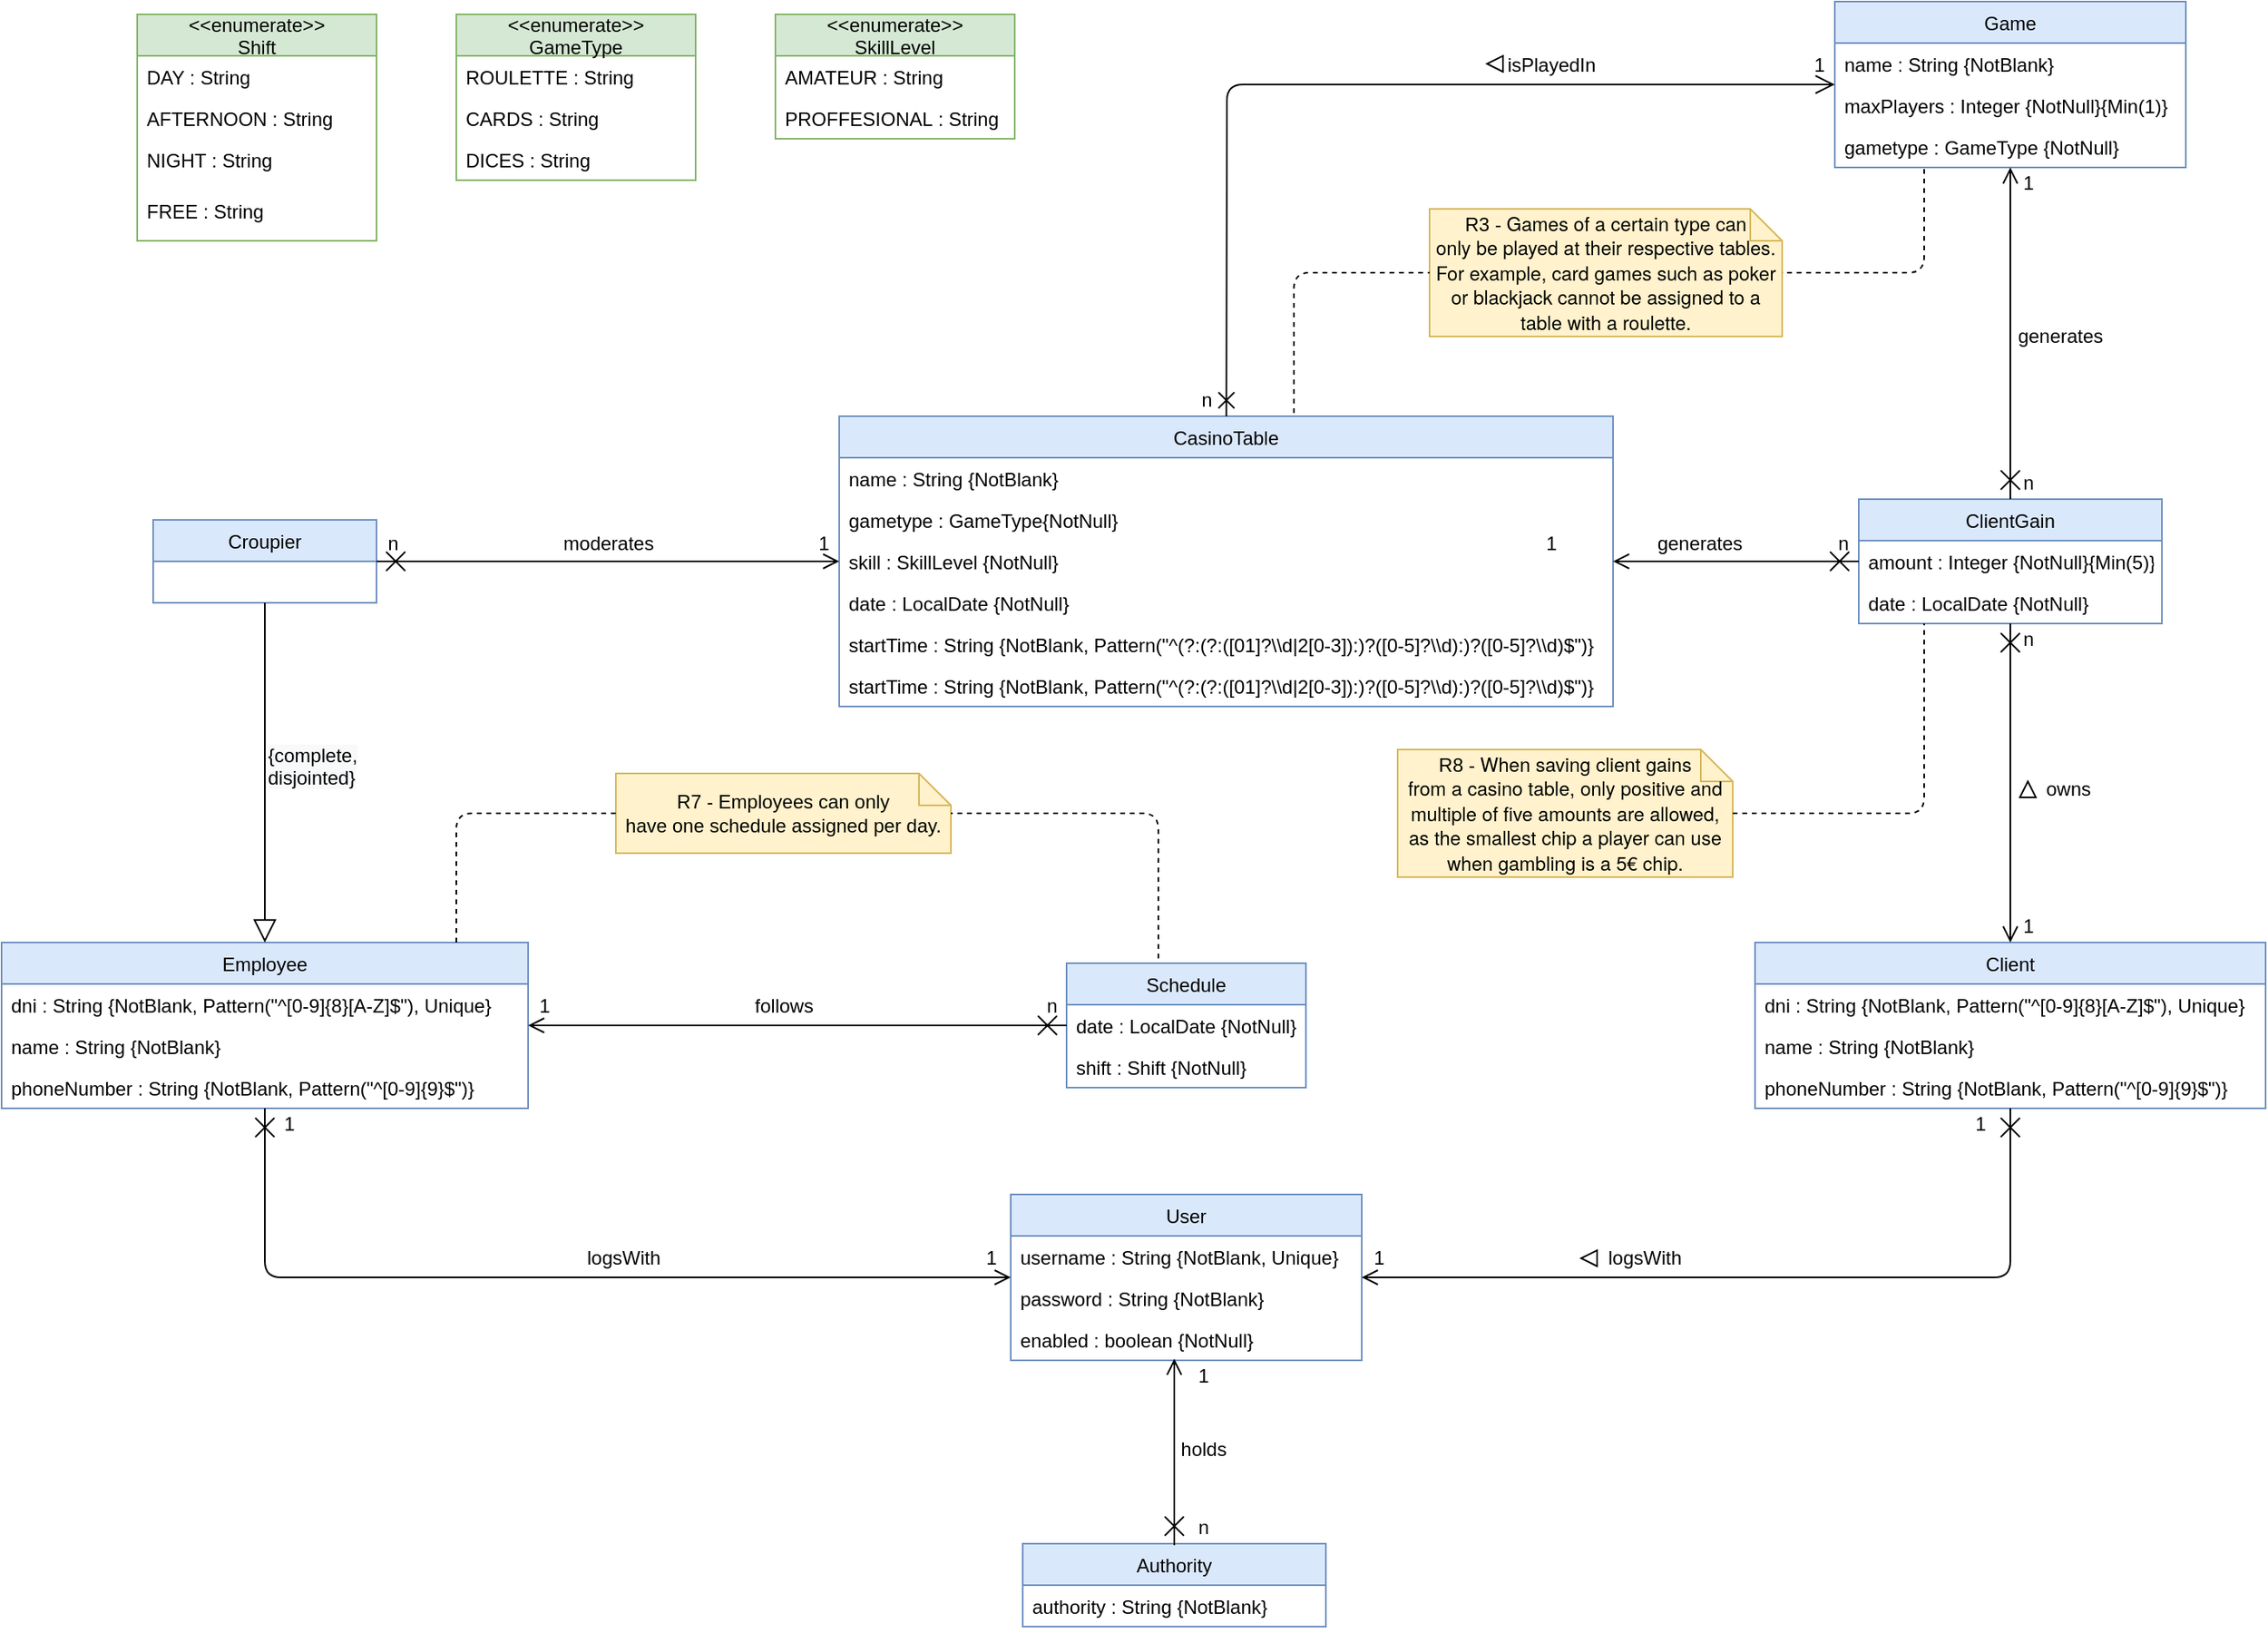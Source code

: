 <mxfile version="13.9.9" type="device" pages="4"><diagram id="R9zvmGXM3KTaMIi3KHH8" name="V1-Casino"><mxGraphModel dx="1447" dy="3226" grid="1" gridSize="10" guides="1" tooltips="1" connect="1" arrows="1" fold="1" page="1" pageScale="1" pageWidth="827" pageHeight="1169" math="0" shadow="0"><root><mxCell id="J6P9QA-zwOGCJ8E2gzhm-0"/><mxCell id="J6P9QA-zwOGCJ8E2gzhm-1" parent="J6P9QA-zwOGCJ8E2gzhm-0"/><mxCell id="J6P9QA-zwOGCJ8E2gzhm-2" value="Employee" style="swimlane;fontStyle=0;childLayout=stackLayout;horizontal=1;startSize=26;horizontalStack=0;resizeParent=1;resizeParentMax=0;resizeLast=0;collapsible=1;marginBottom=0;fillColor=#dae8fc;strokeColor=#6c8ebf;" vertex="1" parent="J6P9QA-zwOGCJ8E2gzhm-1"><mxGeometry x="150" y="-1598" width="330" height="104" as="geometry"><mxRectangle x="-40" y="-960" width="90" height="26" as="alternateBounds"/></mxGeometry></mxCell><mxCell id="J6P9QA-zwOGCJ8E2gzhm-3" value="dni : String {NotBlank, Pattern(&quot;^[0-9]{8}[A-Z]$&quot;), Unique}" style="text;align=left;verticalAlign=top;spacingLeft=4;spacingRight=4;overflow=hidden;rotatable=0;points=[[0,0.5],[1,0.5]];portConstraint=eastwest;" vertex="1" parent="J6P9QA-zwOGCJ8E2gzhm-2"><mxGeometry y="26" width="330" height="26" as="geometry"/></mxCell><mxCell id="J6P9QA-zwOGCJ8E2gzhm-4" value="name : String {NotBlank}" style="text;align=left;verticalAlign=top;spacingLeft=4;spacingRight=4;overflow=hidden;rotatable=0;points=[[0,0.5],[1,0.5]];portConstraint=eastwest;" vertex="1" parent="J6P9QA-zwOGCJ8E2gzhm-2"><mxGeometry y="52" width="330" height="26" as="geometry"/></mxCell><mxCell id="J6P9QA-zwOGCJ8E2gzhm-5" value="phoneNumber : String {NotBlank, Pattern(&quot;^[0-9]{9}$&quot;)}" style="text;align=left;verticalAlign=top;spacingLeft=4;spacingRight=4;overflow=hidden;rotatable=0;points=[[0,0.5],[1,0.5]];portConstraint=eastwest;" vertex="1" parent="J6P9QA-zwOGCJ8E2gzhm-2"><mxGeometry y="78" width="330" height="26" as="geometry"/></mxCell><mxCell id="J6P9QA-zwOGCJ8E2gzhm-6" value="Croupier" style="swimlane;fontStyle=0;childLayout=stackLayout;horizontal=1;startSize=26;horizontalStack=0;resizeParent=1;resizeParentMax=0;resizeLast=0;collapsible=1;marginBottom=0;fillColor=#dae8fc;strokeColor=#6c8ebf;" vertex="1" parent="J6P9QA-zwOGCJ8E2gzhm-1"><mxGeometry x="245" y="-1863" width="140" height="52" as="geometry"/></mxCell><mxCell id="J6P9QA-zwOGCJ8E2gzhm-7" value="Game" style="swimlane;fontStyle=0;childLayout=stackLayout;horizontal=1;startSize=26;horizontalStack=0;resizeParent=1;resizeParentMax=0;resizeLast=0;collapsible=1;marginBottom=0;fillColor=#dae8fc;strokeColor=#6c8ebf;" vertex="1" parent="J6P9QA-zwOGCJ8E2gzhm-1"><mxGeometry x="1299" y="-2188" width="220" height="104" as="geometry"/></mxCell><mxCell id="J6P9QA-zwOGCJ8E2gzhm-8" value="name : String {NotBlank}" style="text;align=left;verticalAlign=top;spacingLeft=4;spacingRight=4;overflow=hidden;rotatable=0;points=[[0,0.5],[1,0.5]];portConstraint=eastwest;" vertex="1" parent="J6P9QA-zwOGCJ8E2gzhm-7"><mxGeometry y="26" width="220" height="26" as="geometry"/></mxCell><mxCell id="J6P9QA-zwOGCJ8E2gzhm-9" value="maxPlayers : Integer {NotNull}{Min(1)}" style="text;align=left;verticalAlign=top;spacingLeft=4;spacingRight=4;overflow=hidden;rotatable=0;points=[[0,0.5],[1,0.5]];portConstraint=eastwest;" vertex="1" parent="J6P9QA-zwOGCJ8E2gzhm-7"><mxGeometry y="52" width="220" height="26" as="geometry"/></mxCell><mxCell id="J6P9QA-zwOGCJ8E2gzhm-10" value="gametype : GameType {NotNull}" style="text;align=left;verticalAlign=top;spacingLeft=4;spacingRight=4;overflow=hidden;rotatable=0;points=[[0,0.5],[1,0.5]];portConstraint=eastwest;" vertex="1" parent="J6P9QA-zwOGCJ8E2gzhm-7"><mxGeometry y="78" width="220" height="26" as="geometry"/></mxCell><mxCell id="J6P9QA-zwOGCJ8E2gzhm-11" value="CasinoTable" style="swimlane;fontStyle=0;childLayout=stackLayout;horizontal=1;startSize=26;horizontalStack=0;resizeParent=1;resizeParentMax=0;resizeLast=0;collapsible=1;marginBottom=0;fillColor=#dae8fc;strokeColor=#6c8ebf;" vertex="1" parent="J6P9QA-zwOGCJ8E2gzhm-1"><mxGeometry x="675" y="-1928" width="485" height="182" as="geometry"/></mxCell><mxCell id="J6P9QA-zwOGCJ8E2gzhm-12" value="name : String {NotBlank}" style="text;align=left;verticalAlign=top;spacingLeft=4;spacingRight=4;overflow=hidden;rotatable=0;points=[[0,0.5],[1,0.5]];portConstraint=eastwest;" vertex="1" parent="J6P9QA-zwOGCJ8E2gzhm-11"><mxGeometry y="26" width="485" height="26" as="geometry"/></mxCell><mxCell id="J6P9QA-zwOGCJ8E2gzhm-13" value="gametype : GameType{NotNull}" style="text;align=left;verticalAlign=top;spacingLeft=4;spacingRight=4;overflow=hidden;rotatable=0;points=[[0,0.5],[1,0.5]];portConstraint=eastwest;" vertex="1" parent="J6P9QA-zwOGCJ8E2gzhm-11"><mxGeometry y="52" width="485" height="26" as="geometry"/></mxCell><mxCell id="J6P9QA-zwOGCJ8E2gzhm-14" value="skill : SkillLevel {NotNull}" style="text;align=left;verticalAlign=top;spacingLeft=4;spacingRight=4;overflow=hidden;rotatable=0;points=[[0,0.5],[1,0.5]];portConstraint=eastwest;" vertex="1" parent="J6P9QA-zwOGCJ8E2gzhm-11"><mxGeometry y="78" width="485" height="26" as="geometry"/></mxCell><mxCell id="J6P9QA-zwOGCJ8E2gzhm-15" value="date : LocalDate {NotNull}" style="text;align=left;verticalAlign=top;spacingLeft=4;spacingRight=4;overflow=hidden;rotatable=0;points=[[0,0.5],[1,0.5]];portConstraint=eastwest;" vertex="1" parent="J6P9QA-zwOGCJ8E2gzhm-11"><mxGeometry y="104" width="485" height="26" as="geometry"/></mxCell><mxCell id="J6P9QA-zwOGCJ8E2gzhm-16" value="startTime : String {NotBlank, Pattern(&quot;^(?:(?:([01]?\\d|2[0-3]):)?([0-5]?\\d):)?([0-5]?\\d)$&quot;)}" style="text;align=left;verticalAlign=top;spacingLeft=4;spacingRight=4;overflow=hidden;rotatable=0;points=[[0,0.5],[1,0.5]];portConstraint=eastwest;" vertex="1" parent="J6P9QA-zwOGCJ8E2gzhm-11"><mxGeometry y="130" width="485" height="26" as="geometry"/></mxCell><mxCell id="J6P9QA-zwOGCJ8E2gzhm-17" value="startTime : String {NotBlank, Pattern(&quot;^(?:(?:([01]?\\d|2[0-3]):)?([0-5]?\\d):)?([0-5]?\\d)$&quot;)}" style="text;align=left;verticalAlign=top;spacingLeft=4;spacingRight=4;overflow=hidden;rotatable=0;points=[[0,0.5],[1,0.5]];portConstraint=eastwest;" vertex="1" parent="J6P9QA-zwOGCJ8E2gzhm-11"><mxGeometry y="156" width="485" height="26" as="geometry"/></mxCell><mxCell id="J6P9QA-zwOGCJ8E2gzhm-18" value="&lt;&lt;enumerate&gt;&gt;&#10;Shift" style="swimlane;fontStyle=0;childLayout=stackLayout;horizontal=1;startSize=26;horizontalStack=0;resizeParent=1;resizeParentMax=0;resizeLast=0;collapsible=1;marginBottom=0;fillColor=#d5e8d4;strokeColor=#82b366;" vertex="1" parent="J6P9QA-zwOGCJ8E2gzhm-1"><mxGeometry x="235" y="-2180" width="150" height="142" as="geometry"/></mxCell><mxCell id="J6P9QA-zwOGCJ8E2gzhm-19" value="DAY : String" style="text;align=left;verticalAlign=top;spacingLeft=4;spacingRight=4;overflow=hidden;rotatable=0;points=[[0,0.5],[1,0.5]];portConstraint=eastwest;" vertex="1" parent="J6P9QA-zwOGCJ8E2gzhm-18"><mxGeometry y="26" width="150" height="26" as="geometry"/></mxCell><mxCell id="J6P9QA-zwOGCJ8E2gzhm-20" value="AFTERNOON : String" style="text;align=left;verticalAlign=top;spacingLeft=4;spacingRight=4;overflow=hidden;rotatable=0;points=[[0,0.5],[1,0.5]];portConstraint=eastwest;" vertex="1" parent="J6P9QA-zwOGCJ8E2gzhm-18"><mxGeometry y="52" width="150" height="26" as="geometry"/></mxCell><mxCell id="J6P9QA-zwOGCJ8E2gzhm-21" value="NIGHT : String" style="text;align=left;verticalAlign=top;spacingLeft=4;spacingRight=4;overflow=hidden;rotatable=0;points=[[0,0.5],[1,0.5]];portConstraint=eastwest;" vertex="1" parent="J6P9QA-zwOGCJ8E2gzhm-18"><mxGeometry y="78" width="150" height="32" as="geometry"/></mxCell><mxCell id="J6P9QA-zwOGCJ8E2gzhm-22" value="FREE : String" style="text;align=left;verticalAlign=top;spacingLeft=4;spacingRight=4;overflow=hidden;rotatable=0;points=[[0,0.5],[1,0.5]];portConstraint=eastwest;" vertex="1" parent="J6P9QA-zwOGCJ8E2gzhm-18"><mxGeometry y="110" width="150" height="32" as="geometry"/></mxCell><mxCell id="J6P9QA-zwOGCJ8E2gzhm-23" value="&lt;&lt;enumerate&gt;&gt;&#10;GameType" style="swimlane;fontStyle=0;childLayout=stackLayout;horizontal=1;startSize=26;horizontalStack=0;resizeParent=1;resizeParentMax=0;resizeLast=0;collapsible=1;marginBottom=0;fillColor=#d5e8d4;strokeColor=#82b366;" vertex="1" parent="J6P9QA-zwOGCJ8E2gzhm-1"><mxGeometry x="435" y="-2180" width="150" height="104" as="geometry"/></mxCell><mxCell id="J6P9QA-zwOGCJ8E2gzhm-24" value="ROULETTE : String" style="text;align=left;verticalAlign=top;spacingLeft=4;spacingRight=4;overflow=hidden;rotatable=0;points=[[0,0.5],[1,0.5]];portConstraint=eastwest;" vertex="1" parent="J6P9QA-zwOGCJ8E2gzhm-23"><mxGeometry y="26" width="150" height="26" as="geometry"/></mxCell><mxCell id="J6P9QA-zwOGCJ8E2gzhm-25" value="CARDS : String" style="text;align=left;verticalAlign=top;spacingLeft=4;spacingRight=4;overflow=hidden;rotatable=0;points=[[0,0.5],[1,0.5]];portConstraint=eastwest;" vertex="1" parent="J6P9QA-zwOGCJ8E2gzhm-23"><mxGeometry y="52" width="150" height="26" as="geometry"/></mxCell><mxCell id="J6P9QA-zwOGCJ8E2gzhm-26" value="DICES : String" style="text;align=left;verticalAlign=top;spacingLeft=4;spacingRight=4;overflow=hidden;rotatable=0;points=[[0,0.5],[1,0.5]];portConstraint=eastwest;" vertex="1" parent="J6P9QA-zwOGCJ8E2gzhm-23"><mxGeometry y="78" width="150" height="26" as="geometry"/></mxCell><mxCell id="J6P9QA-zwOGCJ8E2gzhm-27" value="isPlayedIn" style="text;html=1;align=center;verticalAlign=middle;resizable=0;points=[];autosize=1;" vertex="1" parent="J6P9QA-zwOGCJ8E2gzhm-1"><mxGeometry x="1086" y="-2158" width="70" height="20" as="geometry"/></mxCell><mxCell id="J6P9QA-zwOGCJ8E2gzhm-28" value="1" style="text;html=1;align=center;verticalAlign=middle;resizable=0;points=[];autosize=1;" vertex="1" parent="J6P9QA-zwOGCJ8E2gzhm-1"><mxGeometry x="1410" y="-1618" width="20" height="20" as="geometry"/></mxCell><mxCell id="J6P9QA-zwOGCJ8E2gzhm-29" value="moderates" style="text;html=1;align=center;verticalAlign=middle;resizable=0;points=[];autosize=1;" vertex="1" parent="J6P9QA-zwOGCJ8E2gzhm-1"><mxGeometry x="495" y="-1858" width="70" height="20" as="geometry"/></mxCell><mxCell id="J6P9QA-zwOGCJ8E2gzhm-30" value="1" style="text;html=1;align=center;verticalAlign=middle;resizable=0;points=[];autosize=1;" vertex="1" parent="J6P9QA-zwOGCJ8E2gzhm-1"><mxGeometry x="1111" y="-1858" width="20" height="20" as="geometry"/></mxCell><mxCell id="J6P9QA-zwOGCJ8E2gzhm-31" value="n" style="text;html=1;align=center;verticalAlign=middle;resizable=0;points=[];autosize=1;" vertex="1" parent="J6P9QA-zwOGCJ8E2gzhm-1"><mxGeometry x="895" y="-1948" width="20" height="20" as="geometry"/></mxCell><mxCell id="J6P9QA-zwOGCJ8E2gzhm-32" value="ClientGain" style="swimlane;fontStyle=0;childLayout=stackLayout;horizontal=1;startSize=26;horizontalStack=0;resizeParent=1;resizeParentMax=0;resizeLast=0;collapsible=1;marginBottom=0;fillColor=#dae8fc;strokeColor=#6c8ebf;" vertex="1" parent="J6P9QA-zwOGCJ8E2gzhm-1"><mxGeometry x="1314" y="-1876" width="190" height="78" as="geometry"/></mxCell><mxCell id="J6P9QA-zwOGCJ8E2gzhm-33" value="amount : Integer {NotNull}{Min(5)}" style="text;align=left;verticalAlign=top;spacingLeft=4;spacingRight=4;overflow=hidden;rotatable=0;points=[[0,0.5],[1,0.5]];portConstraint=eastwest;" vertex="1" parent="J6P9QA-zwOGCJ8E2gzhm-32"><mxGeometry y="26" width="190" height="26" as="geometry"/></mxCell><mxCell id="J6P9QA-zwOGCJ8E2gzhm-34" value="date : LocalDate {NotNull}" style="text;align=left;verticalAlign=top;spacingLeft=4;spacingRight=4;overflow=hidden;rotatable=0;points=[[0,0.5],[1,0.5]];portConstraint=eastwest;" vertex="1" parent="J6P9QA-zwOGCJ8E2gzhm-32"><mxGeometry y="52" width="190" height="26" as="geometry"/></mxCell><mxCell id="J6P9QA-zwOGCJ8E2gzhm-35" value="Client" style="swimlane;fontStyle=0;childLayout=stackLayout;horizontal=1;startSize=26;horizontalStack=0;resizeParent=1;resizeParentMax=0;resizeLast=0;collapsible=1;marginBottom=0;fillColor=#dae8fc;strokeColor=#6c8ebf;" vertex="1" parent="J6P9QA-zwOGCJ8E2gzhm-1"><mxGeometry x="1249" y="-1598" width="320" height="104" as="geometry"/></mxCell><mxCell id="J6P9QA-zwOGCJ8E2gzhm-36" value="dni : String {NotBlank, Pattern(&quot;^[0-9]{8}[A-Z]$&quot;), Unique}" style="text;align=left;verticalAlign=top;spacingLeft=4;spacingRight=4;overflow=hidden;rotatable=0;points=[[0,0.5],[1,0.5]];portConstraint=eastwest;" vertex="1" parent="J6P9QA-zwOGCJ8E2gzhm-35"><mxGeometry y="26" width="320" height="26" as="geometry"/></mxCell><mxCell id="J6P9QA-zwOGCJ8E2gzhm-37" value="name : String {NotBlank}" style="text;align=left;verticalAlign=top;spacingLeft=4;spacingRight=4;overflow=hidden;rotatable=0;points=[[0,0.5],[1,0.5]];portConstraint=eastwest;" vertex="1" parent="J6P9QA-zwOGCJ8E2gzhm-35"><mxGeometry y="52" width="320" height="26" as="geometry"/></mxCell><mxCell id="J6P9QA-zwOGCJ8E2gzhm-38" value="phoneNumber : String {NotBlank, Pattern(&quot;^[0-9]{9}$&quot;)}" style="text;align=left;verticalAlign=top;spacingLeft=4;spacingRight=4;overflow=hidden;rotatable=0;points=[[0,0.5],[1,0.5]];portConstraint=eastwest;" vertex="1" parent="J6P9QA-zwOGCJ8E2gzhm-35"><mxGeometry y="78" width="320" height="26" as="geometry"/></mxCell><mxCell id="J6P9QA-zwOGCJ8E2gzhm-39" value="n" style="text;html=1;align=center;verticalAlign=middle;resizable=0;points=[];autosize=1;" vertex="1" parent="J6P9QA-zwOGCJ8E2gzhm-1"><mxGeometry x="1294" y="-1858" width="20" height="20" as="geometry"/></mxCell><mxCell id="J6P9QA-zwOGCJ8E2gzhm-40" value="n" style="text;html=1;align=center;verticalAlign=middle;resizable=0;points=[];autosize=1;" vertex="1" parent="J6P9QA-zwOGCJ8E2gzhm-1"><mxGeometry x="1410" y="-1798" width="20" height="20" as="geometry"/></mxCell><mxCell id="J6P9QA-zwOGCJ8E2gzhm-41" value="1" style="text;html=1;align=center;verticalAlign=middle;resizable=0;points=[];autosize=1;" vertex="1" parent="J6P9QA-zwOGCJ8E2gzhm-1"><mxGeometry x="655" y="-1858" width="20" height="20" as="geometry"/></mxCell><mxCell id="J6P9QA-zwOGCJ8E2gzhm-42" value="owns" style="text;html=1;align=center;verticalAlign=middle;resizable=0;points=[];autosize=1;" vertex="1" parent="J6P9QA-zwOGCJ8E2gzhm-1"><mxGeometry x="1425" y="-1704" width="40" height="20" as="geometry"/></mxCell><mxCell id="J6P9QA-zwOGCJ8E2gzhm-43" value="generates" style="text;html=1;align=center;verticalAlign=middle;resizable=0;points=[];autosize=1;" vertex="1" parent="J6P9QA-zwOGCJ8E2gzhm-1"><mxGeometry x="1179" y="-1858" width="70" height="20" as="geometry"/></mxCell><mxCell id="J6P9QA-zwOGCJ8E2gzhm-44" value="&lt;&lt;enumerate&gt;&gt;&#10;SkillLevel" style="swimlane;fontStyle=0;childLayout=stackLayout;horizontal=1;startSize=26;horizontalStack=0;resizeParent=1;resizeParentMax=0;resizeLast=0;collapsible=1;marginBottom=0;fillColor=#d5e8d4;strokeColor=#82b366;" vertex="1" parent="J6P9QA-zwOGCJ8E2gzhm-1"><mxGeometry x="635" y="-2180" width="150" height="78" as="geometry"/></mxCell><mxCell id="J6P9QA-zwOGCJ8E2gzhm-45" value="AMATEUR : String" style="text;align=left;verticalAlign=top;spacingLeft=4;spacingRight=4;overflow=hidden;rotatable=0;points=[[0,0.5],[1,0.5]];portConstraint=eastwest;" vertex="1" parent="J6P9QA-zwOGCJ8E2gzhm-44"><mxGeometry y="26" width="150" height="26" as="geometry"/></mxCell><mxCell id="J6P9QA-zwOGCJ8E2gzhm-46" value="PROFFESIONAL : String" style="text;align=left;verticalAlign=top;spacingLeft=4;spacingRight=4;overflow=hidden;rotatable=0;points=[[0,0.5],[1,0.5]];portConstraint=eastwest;" vertex="1" parent="J6P9QA-zwOGCJ8E2gzhm-44"><mxGeometry y="52" width="150" height="26" as="geometry"/></mxCell><mxCell id="J6P9QA-zwOGCJ8E2gzhm-47" value="" style="triangle;whiteSpace=wrap;html=1;direction=west;" vertex="1" parent="J6P9QA-zwOGCJ8E2gzhm-1"><mxGeometry x="1081" y="-2154" width="10" height="10" as="geometry"/></mxCell><mxCell id="J6P9QA-zwOGCJ8E2gzhm-48" value="1" style="text;html=1;align=center;verticalAlign=middle;resizable=0;points=[];autosize=1;" vertex="1" parent="J6P9QA-zwOGCJ8E2gzhm-1"><mxGeometry x="1279" y="-2158" width="20" height="20" as="geometry"/></mxCell><mxCell id="J6P9QA-zwOGCJ8E2gzhm-49" value="n" style="text;html=1;align=center;verticalAlign=middle;resizable=0;points=[];autosize=1;" vertex="1" parent="J6P9QA-zwOGCJ8E2gzhm-1"><mxGeometry x="385" y="-1858" width="20" height="20" as="geometry"/></mxCell><mxCell id="J6P9QA-zwOGCJ8E2gzhm-50" value="&lt;font style=&quot;font-size: 12px&quot;&gt;&lt;font style=&quot;font-size: 12px&quot;&gt;R3 -&amp;nbsp;&lt;/font&gt;&lt;span style=&quot;font-family: &amp;#34;whitney&amp;#34; , &amp;#34;helvetica neue&amp;#34; , &amp;#34;helvetica&amp;#34; , &amp;#34;arial&amp;#34; , sans-serif&quot;&gt;Games of a certain type can&lt;br&gt;only be played at their respective tables. For example, card games such as poker or blackjack cannot be assigned to a table with a roulette.&lt;/span&gt;&lt;/font&gt;" style="shape=note;size=20;whiteSpace=wrap;html=1;fillColor=#fff2cc;strokeColor=#d6b656;" vertex="1" parent="J6P9QA-zwOGCJ8E2gzhm-1"><mxGeometry x="1045" y="-2058" width="221" height="80" as="geometry"/></mxCell><mxCell id="J6P9QA-zwOGCJ8E2gzhm-51" value="Schedule" style="swimlane;fontStyle=0;childLayout=stackLayout;horizontal=1;startSize=26;horizontalStack=0;resizeParent=1;resizeParentMax=0;resizeLast=0;collapsible=1;marginBottom=0;fillColor=#dae8fc;strokeColor=#6c8ebf;" vertex="1" parent="J6P9QA-zwOGCJ8E2gzhm-1"><mxGeometry x="817.5" y="-1585" width="150" height="78" as="geometry"/></mxCell><mxCell id="J6P9QA-zwOGCJ8E2gzhm-52" value="date : LocalDate {NotNull}" style="text;align=left;verticalAlign=top;spacingLeft=4;spacingRight=4;overflow=hidden;rotatable=0;points=[[0,0.5],[1,0.5]];portConstraint=eastwest;" vertex="1" parent="J6P9QA-zwOGCJ8E2gzhm-51"><mxGeometry y="26" width="150" height="26" as="geometry"/></mxCell><mxCell id="J6P9QA-zwOGCJ8E2gzhm-53" value="shift : Shift {NotNull}" style="text;align=left;verticalAlign=top;spacingLeft=4;spacingRight=4;overflow=hidden;rotatable=0;points=[[0,0.5],[1,0.5]];portConstraint=eastwest;" vertex="1" parent="J6P9QA-zwOGCJ8E2gzhm-51"><mxGeometry y="52" width="150" height="26" as="geometry"/></mxCell><mxCell id="J6P9QA-zwOGCJ8E2gzhm-54" value="1" style="text;html=1;align=center;verticalAlign=middle;resizable=0;points=[];autosize=1;" vertex="1" parent="J6P9QA-zwOGCJ8E2gzhm-1"><mxGeometry x="480" y="-1568" width="20" height="20" as="geometry"/></mxCell><mxCell id="J6P9QA-zwOGCJ8E2gzhm-55" value="n" style="text;html=1;align=center;verticalAlign=middle;resizable=0;points=[];autosize=1;" vertex="1" parent="J6P9QA-zwOGCJ8E2gzhm-1"><mxGeometry x="797.5" y="-1568" width="20" height="20" as="geometry"/></mxCell><mxCell id="J6P9QA-zwOGCJ8E2gzhm-56" value="follows" style="text;html=1;align=center;verticalAlign=middle;resizable=0;points=[];autosize=1;" vertex="1" parent="J6P9QA-zwOGCJ8E2gzhm-1"><mxGeometry x="615" y="-1568" width="50" height="20" as="geometry"/></mxCell><mxCell id="J6P9QA-zwOGCJ8E2gzhm-57" value="" style="endArrow=open;html=1;endFill=0;endSize=8;startFill=0;startArrow=cross;startSize=10;" edge="1" parent="J6P9QA-zwOGCJ8E2gzhm-1" source="J6P9QA-zwOGCJ8E2gzhm-32" target="J6P9QA-zwOGCJ8E2gzhm-35"><mxGeometry width="50" height="50" relative="1" as="geometry"><mxPoint x="474" y="-1228" as="sourcePoint"/><mxPoint x="524" y="-1278" as="targetPoint"/></mxGeometry></mxCell><mxCell id="J6P9QA-zwOGCJ8E2gzhm-58" value="" style="endArrow=cross;html=1;endFill=0;endSize=8;startFill=0;startArrow=open;startSize=10;" edge="1" parent="J6P9QA-zwOGCJ8E2gzhm-1" source="J6P9QA-zwOGCJ8E2gzhm-7" target="J6P9QA-zwOGCJ8E2gzhm-11"><mxGeometry width="50" height="50" relative="1" as="geometry"><mxPoint x="515" y="-1382" as="sourcePoint"/><mxPoint x="795" y="-1701" as="targetPoint"/><Array as="points"><mxPoint x="918" y="-2136"/></Array></mxGeometry></mxCell><mxCell id="J6P9QA-zwOGCJ8E2gzhm-59" value="" style="endArrow=open;html=1;endFill=0;endSize=8;startFill=0;startArrow=cross;startSize=10;" edge="1" parent="J6P9QA-zwOGCJ8E2gzhm-1" source="J6P9QA-zwOGCJ8E2gzhm-32" target="J6P9QA-zwOGCJ8E2gzhm-7"><mxGeometry width="50" height="50" relative="1" as="geometry"><mxPoint x="494" y="-1208" as="sourcePoint"/><mxPoint x="544" y="-1258" as="targetPoint"/></mxGeometry></mxCell><mxCell id="J6P9QA-zwOGCJ8E2gzhm-60" value="" style="endArrow=open;html=1;exitX=1;exitY=0.5;exitDx=0;exitDy=0;endFill=0;endSize=8;startFill=0;startArrow=cross;startSize=10;" edge="1" parent="J6P9QA-zwOGCJ8E2gzhm-1" source="J6P9QA-zwOGCJ8E2gzhm-6" target="J6P9QA-zwOGCJ8E2gzhm-11"><mxGeometry width="50" height="50" relative="1" as="geometry"><mxPoint x="395" y="-1846" as="sourcePoint"/><mxPoint x="665" y="-1844" as="targetPoint"/></mxGeometry></mxCell><mxCell id="J6P9QA-zwOGCJ8E2gzhm-61" value="" style="endArrow=block;endFill=0;endSize=12;html=1;" edge="1" parent="J6P9QA-zwOGCJ8E2gzhm-1" source="J6P9QA-zwOGCJ8E2gzhm-6" target="J6P9QA-zwOGCJ8E2gzhm-2"><mxGeometry width="160" relative="1" as="geometry"><mxPoint x="135" y="-1766" as="sourcePoint"/><mxPoint x="295" y="-1766" as="targetPoint"/></mxGeometry></mxCell><mxCell id="J6P9QA-zwOGCJ8E2gzhm-62" value="&lt;span style=&quot;color: rgb(0, 0, 0); font-family: helvetica; font-size: 12px; font-style: normal; font-weight: 400; letter-spacing: normal; text-align: center; text-indent: 0px; text-transform: none; word-spacing: 0px; background-color: rgb(248, 249, 250); display: inline; float: none;&quot;&gt;{complete,&lt;/span&gt;&lt;br style=&quot;color: rgb(0, 0, 0); font-family: helvetica; font-size: 12px; font-style: normal; font-weight: 400; letter-spacing: normal; text-align: center; text-indent: 0px; text-transform: none; word-spacing: 0px; background-color: rgb(248, 249, 250);&quot;&gt;&lt;span style=&quot;color: rgb(0, 0, 0); font-family: helvetica; font-size: 12px; font-style: normal; font-weight: 400; letter-spacing: normal; text-align: center; text-indent: 0px; text-transform: none; word-spacing: 0px; background-color: rgb(248, 249, 250); display: inline; float: none;&quot;&gt;disjointed}&lt;/span&gt;" style="text;whiteSpace=wrap;html=1;" vertex="1" parent="J6P9QA-zwOGCJ8E2gzhm-1"><mxGeometry x="315" y="-1729" width="60" height="40" as="geometry"/></mxCell><mxCell id="J6P9QA-zwOGCJ8E2gzhm-63" value="" style="endArrow=open;html=1;endFill=0;endSize=8;startFill=0;startArrow=cross;startSize=10;" edge="1" parent="J6P9QA-zwOGCJ8E2gzhm-1" source="J6P9QA-zwOGCJ8E2gzhm-51" target="J6P9QA-zwOGCJ8E2gzhm-2"><mxGeometry width="50" height="50" relative="1" as="geometry"><mxPoint x="-285" y="-1516" as="sourcePoint"/><mxPoint x="-45" y="-1704" as="targetPoint"/></mxGeometry></mxCell><mxCell id="J6P9QA-zwOGCJ8E2gzhm-64" value="" style="endArrow=open;html=1;endFill=0;endSize=8;startFill=0;startArrow=cross;startSize=10;" edge="1" parent="J6P9QA-zwOGCJ8E2gzhm-1" source="J6P9QA-zwOGCJ8E2gzhm-32" target="J6P9QA-zwOGCJ8E2gzhm-11"><mxGeometry width="50" height="50" relative="1" as="geometry"><mxPoint x="395" y="-1397" as="sourcePoint"/><mxPoint x="779" y="-1678" as="targetPoint"/></mxGeometry></mxCell><mxCell id="J6P9QA-zwOGCJ8E2gzhm-65" value="&lt;span lang=&quot;EN-US&quot;&gt;&lt;font style=&quot;font-size: 12px&quot;&gt;R7 - Employees can only&lt;br/&gt;have one schedule assigned per day.&lt;/font&gt;&lt;/span&gt;" style="shape=note;size=20;whiteSpace=wrap;html=1;fillColor=#fff2cc;strokeColor=#d6b656;" vertex="1" parent="J6P9QA-zwOGCJ8E2gzhm-1"><mxGeometry x="535" y="-1704" width="210" height="50" as="geometry"/></mxCell><mxCell id="J6P9QA-zwOGCJ8E2gzhm-66" value="&lt;font style=&quot;font-size: 12px&quot;&gt;&lt;span lang=&quot;EN-US&quot;&gt;&lt;font style=&quot;font-size: 12px&quot;&gt;R8 -&amp;nbsp;&lt;/font&gt;&lt;/span&gt;&lt;span style=&quot;font-family: &amp;#34;whitney&amp;#34; , &amp;#34;helvetica neue&amp;#34; , &amp;#34;helvetica&amp;#34; , &amp;#34;arial&amp;#34; , sans-serif&quot;&gt;When saving client gains&lt;br&gt;from a casino table, only positive and multiple of five amounts are allowed, as the smallest chip a player can use when gambling is a 5€ chip.&lt;/span&gt;&lt;/font&gt;" style="shape=note;size=20;whiteSpace=wrap;html=1;fillColor=#fff2cc;strokeColor=#d6b656;" vertex="1" parent="J6P9QA-zwOGCJ8E2gzhm-1"><mxGeometry x="1025" y="-1719" width="210" height="80" as="geometry"/></mxCell><mxCell id="J6P9QA-zwOGCJ8E2gzhm-67" value="" style="triangle;whiteSpace=wrap;html=1;direction=north;" vertex="1" parent="J6P9QA-zwOGCJ8E2gzhm-1"><mxGeometry x="1415" y="-1699" width="10" height="10" as="geometry"/></mxCell><mxCell id="J6P9QA-zwOGCJ8E2gzhm-68" value="1" style="text;html=1;align=center;verticalAlign=middle;resizable=0;points=[];autosize=1;" vertex="1" parent="J6P9QA-zwOGCJ8E2gzhm-1"><mxGeometry x="1410" y="-2084" width="20" height="20" as="geometry"/></mxCell><mxCell id="J6P9QA-zwOGCJ8E2gzhm-69" value="n" style="text;html=1;align=center;verticalAlign=middle;resizable=0;points=[];autosize=1;" vertex="1" parent="J6P9QA-zwOGCJ8E2gzhm-1"><mxGeometry x="1410" y="-1896" width="20" height="20" as="geometry"/></mxCell><mxCell id="J6P9QA-zwOGCJ8E2gzhm-70" value="generates" style="text;html=1;align=center;verticalAlign=middle;resizable=0;points=[];autosize=1;" vertex="1" parent="J6P9QA-zwOGCJ8E2gzhm-1"><mxGeometry x="1405" y="-1988" width="70" height="20" as="geometry"/></mxCell><mxCell id="J6P9QA-zwOGCJ8E2gzhm-71" value="" style="endArrow=none;dashed=1;html=1;" edge="1" parent="J6P9QA-zwOGCJ8E2gzhm-1" target="J6P9QA-zwOGCJ8E2gzhm-50"><mxGeometry width="50" height="50" relative="1" as="geometry"><mxPoint x="1355" y="-2083" as="sourcePoint"/><mxPoint x="1035" y="-2018" as="targetPoint"/><Array as="points"><mxPoint x="1355" y="-2018"/></Array></mxGeometry></mxCell><mxCell id="J6P9QA-zwOGCJ8E2gzhm-72" value="" style="endArrow=none;dashed=1;html=1;" edge="1" parent="J6P9QA-zwOGCJ8E2gzhm-1" target="J6P9QA-zwOGCJ8E2gzhm-50"><mxGeometry width="50" height="50" relative="1" as="geometry"><mxPoint x="960" y="-1930" as="sourcePoint"/><mxPoint x="1045" y="-2008" as="targetPoint"/><Array as="points"><mxPoint x="960" y="-2018"/></Array></mxGeometry></mxCell><mxCell id="J6P9QA-zwOGCJ8E2gzhm-73" value="" style="endArrow=none;dashed=1;html=1;" edge="1" parent="J6P9QA-zwOGCJ8E2gzhm-1" source="J6P9QA-zwOGCJ8E2gzhm-66"><mxGeometry width="50" height="50" relative="1" as="geometry"><mxPoint x="1065" y="-1634" as="sourcePoint"/><mxPoint x="1355" y="-1798" as="targetPoint"/><Array as="points"><mxPoint x="1355" y="-1679"/></Array></mxGeometry></mxCell><mxCell id="J6P9QA-zwOGCJ8E2gzhm-74" value="" style="endArrow=none;dashed=1;html=1;" edge="1" parent="J6P9QA-zwOGCJ8E2gzhm-1" target="J6P9QA-zwOGCJ8E2gzhm-65"><mxGeometry width="50" height="50" relative="1" as="geometry"><mxPoint x="875" y="-1588" as="sourcePoint"/><mxPoint x="525" y="-1658" as="targetPoint"/><Array as="points"><mxPoint x="875" y="-1679"/></Array></mxGeometry></mxCell><mxCell id="J6P9QA-zwOGCJ8E2gzhm-75" value="" style="endArrow=none;dashed=1;html=1;" edge="1" parent="J6P9QA-zwOGCJ8E2gzhm-1" target="J6P9QA-zwOGCJ8E2gzhm-65"><mxGeometry width="50" height="50" relative="1" as="geometry"><mxPoint x="435" y="-1598" as="sourcePoint"/><mxPoint x="535" y="-1648" as="targetPoint"/><Array as="points"><mxPoint x="435" y="-1679"/></Array></mxGeometry></mxCell><mxCell id="SkkuBa4KMdjBR3V15stb-0" value="" style="triangle;whiteSpace=wrap;html=1;direction=west;" vertex="1" parent="J6P9QA-zwOGCJ8E2gzhm-1"><mxGeometry x="1140" y="-1405" width="10" height="10" as="geometry"/></mxCell><mxCell id="SkkuBa4KMdjBR3V15stb-2" value="Authority" style="swimlane;fontStyle=0;childLayout=stackLayout;horizontal=1;startSize=26;horizontalStack=0;resizeParent=1;resizeParentMax=0;resizeLast=0;collapsible=1;marginBottom=0;fillColor=#dae8fc;strokeColor=#6c8ebf;" vertex="1" parent="J6P9QA-zwOGCJ8E2gzhm-1"><mxGeometry x="790" y="-1221" width="190" height="52" as="geometry"/></mxCell><mxCell id="tS_SHymoVI88hC3yR9Zj-1" value="authority : String {NotBlank}" style="text;align=left;verticalAlign=top;spacingLeft=4;spacingRight=4;overflow=hidden;rotatable=0;points=[[0,0.5],[1,0.5]];portConstraint=eastwest;" vertex="1" parent="SkkuBa4KMdjBR3V15stb-2"><mxGeometry y="26" width="190" height="26" as="geometry"/></mxCell><mxCell id="SkkuBa4KMdjBR3V15stb-3" value="User" style="swimlane;fontStyle=0;childLayout=stackLayout;horizontal=1;startSize=26;horizontalStack=0;resizeParent=1;resizeParentMax=0;resizeLast=0;collapsible=1;marginBottom=0;fillColor=#dae8fc;strokeColor=#6c8ebf;" vertex="1" parent="J6P9QA-zwOGCJ8E2gzhm-1"><mxGeometry x="782.5" y="-1440" width="220" height="104" as="geometry"/></mxCell><mxCell id="SkkuBa4KMdjBR3V15stb-4" value="username : String {NotBlank, Unique}" style="text;align=left;verticalAlign=top;spacingLeft=4;spacingRight=4;overflow=hidden;rotatable=0;points=[[0,0.5],[1,0.5]];portConstraint=eastwest;" vertex="1" parent="SkkuBa4KMdjBR3V15stb-3"><mxGeometry y="26" width="220" height="26" as="geometry"/></mxCell><mxCell id="SkkuBa4KMdjBR3V15stb-5" value="password : String {NotBlank}" style="text;align=left;verticalAlign=top;spacingLeft=4;spacingRight=4;overflow=hidden;rotatable=0;points=[[0,0.5],[1,0.5]];portConstraint=eastwest;" vertex="1" parent="SkkuBa4KMdjBR3V15stb-3"><mxGeometry y="52" width="220" height="26" as="geometry"/></mxCell><mxCell id="SkkuBa4KMdjBR3V15stb-6" value="enabled : boolean {NotNull}" style="text;align=left;verticalAlign=top;spacingLeft=4;spacingRight=4;overflow=hidden;rotatable=0;points=[[0,0.5],[1,0.5]];portConstraint=eastwest;" vertex="1" parent="SkkuBa4KMdjBR3V15stb-3"><mxGeometry y="78" width="220" height="26" as="geometry"/></mxCell><mxCell id="SkkuBa4KMdjBR3V15stb-7" value="" style="endArrow=open;html=1;endFill=0;endSize=8;startFill=0;startArrow=cross;startSize=10;" edge="1" parent="J6P9QA-zwOGCJ8E2gzhm-1" source="J6P9QA-zwOGCJ8E2gzhm-2" target="SkkuBa4KMdjBR3V15stb-3"><mxGeometry width="50" height="50" relative="1" as="geometry"><mxPoint x="740" y="-1350" as="sourcePoint"/><mxPoint x="830.0" y="-1350" as="targetPoint"/><Array as="points"><mxPoint x="315" y="-1388"/></Array></mxGeometry></mxCell><mxCell id="SkkuBa4KMdjBR3V15stb-8" value="" style="endArrow=open;html=1;endFill=0;endSize=8;startFill=0;startArrow=cross;startSize=10;" edge="1" parent="J6P9QA-zwOGCJ8E2gzhm-1" source="J6P9QA-zwOGCJ8E2gzhm-35" target="SkkuBa4KMdjBR3V15stb-3"><mxGeometry width="50" height="50" relative="1" as="geometry"><mxPoint x="1150" y="-1145" as="sourcePoint"/><mxPoint x="1110" y="-1146" as="targetPoint"/><Array as="points"><mxPoint x="1409" y="-1388"/></Array></mxGeometry></mxCell><mxCell id="SkkuBa4KMdjBR3V15stb-10" value="1" style="text;html=1;align=center;verticalAlign=middle;resizable=0;points=[];autosize=1;" vertex="1" parent="J6P9QA-zwOGCJ8E2gzhm-1"><mxGeometry x="1380" y="-1494" width="20" height="20" as="geometry"/></mxCell><mxCell id="SkkuBa4KMdjBR3V15stb-11" value="1" style="text;html=1;align=center;verticalAlign=middle;resizable=0;points=[];autosize=1;" vertex="1" parent="J6P9QA-zwOGCJ8E2gzhm-1"><mxGeometry x="1002.5" y="-1410" width="20" height="20" as="geometry"/></mxCell><mxCell id="SkkuBa4KMdjBR3V15stb-12" value="1" style="text;html=1;align=center;verticalAlign=middle;resizable=0;points=[];autosize=1;" vertex="1" parent="J6P9QA-zwOGCJ8E2gzhm-1"><mxGeometry x="320" y="-1494" width="20" height="20" as="geometry"/></mxCell><mxCell id="SkkuBa4KMdjBR3V15stb-13" value="1" style="text;html=1;align=center;verticalAlign=middle;resizable=0;points=[];autosize=1;" vertex="1" parent="J6P9QA-zwOGCJ8E2gzhm-1"><mxGeometry x="760" y="-1410" width="20" height="20" as="geometry"/></mxCell><mxCell id="SkkuBa4KMdjBR3V15stb-14" value="1" style="text;html=1;align=center;verticalAlign=middle;resizable=0;points=[];autosize=1;" vertex="1" parent="J6P9QA-zwOGCJ8E2gzhm-1"><mxGeometry x="892.5" y="-1336" width="20" height="20" as="geometry"/></mxCell><mxCell id="SkkuBa4KMdjBR3V15stb-15" value="n" style="text;html=1;align=center;verticalAlign=middle;resizable=0;points=[];autosize=1;" vertex="1" parent="J6P9QA-zwOGCJ8E2gzhm-1"><mxGeometry x="892.5" y="-1241" width="20" height="20" as="geometry"/></mxCell><mxCell id="SkkuBa4KMdjBR3V15stb-16" value="logsWith" style="text;html=1;align=center;verticalAlign=middle;whiteSpace=wrap;rounded=0;" vertex="1" parent="J6P9QA-zwOGCJ8E2gzhm-1"><mxGeometry x="520" y="-1410" width="40" height="20" as="geometry"/></mxCell><mxCell id="SkkuBa4KMdjBR3V15stb-17" value="logsWith" style="text;html=1;align=center;verticalAlign=middle;whiteSpace=wrap;rounded=0;" vertex="1" parent="J6P9QA-zwOGCJ8E2gzhm-1"><mxGeometry x="1160" y="-1410" width="40" height="20" as="geometry"/></mxCell><mxCell id="SkkuBa4KMdjBR3V15stb-18" value="holds" style="text;html=1;align=center;verticalAlign=middle;resizable=0;points=[];autosize=1;" vertex="1" parent="J6P9QA-zwOGCJ8E2gzhm-1"><mxGeometry x="882.5" y="-1290" width="40" height="20" as="geometry"/></mxCell><mxCell id="A04yq1bJEL81bNSBzo5K-1" value="" style="endArrow=open;html=1;endFill=0;endSize=8;startFill=0;startArrow=cross;startSize=10;" edge="1" parent="J6P9QA-zwOGCJ8E2gzhm-1"><mxGeometry width="50" height="50" relative="1" as="geometry"><mxPoint x="885" y="-1220" as="sourcePoint"/><mxPoint x="885" y="-1337" as="targetPoint"/></mxGeometry></mxCell></root></mxGraphModel></diagram><diagram id="8dmNi1L650bNKLpVD1qh" name="V2-Restaurante,Slots,Shows"><mxGraphModel dx="2377" dy="1613" grid="1" gridSize="10" guides="1" tooltips="1" connect="1" arrows="1" fold="1" page="1" pageScale="1" pageWidth="827" pageHeight="1169" math="0" shadow="0"><root><mxCell id="_kwfkQShBsevdjy6mHIg-0"/><mxCell id="_kwfkQShBsevdjy6mHIg-1" parent="_kwfkQShBsevdjy6mHIg-0"/><mxCell id="_kwfkQShBsevdjy6mHIg-2" value="Cook" style="swimlane;fontStyle=0;childLayout=stackLayout;horizontal=1;startSize=26;fillColor=#dae8fc;horizontalStack=0;resizeParent=1;resizeParentMax=0;resizeLast=0;collapsible=1;marginBottom=0;strokeColor=#6c8ebf;" vertex="1" parent="_kwfkQShBsevdjy6mHIg-1"><mxGeometry x="-840" y="360" width="140" height="52" as="geometry"/></mxCell><mxCell id="_kwfkQShBsevdjy6mHIg-3" value="Artist" style="swimlane;fontStyle=0;childLayout=stackLayout;horizontal=1;startSize=26;fillColor=#dae8fc;horizontalStack=0;resizeParent=1;resizeParentMax=0;resizeLast=0;collapsible=1;marginBottom=0;strokeColor=#6c8ebf;" vertex="1" parent="_kwfkQShBsevdjy6mHIg-1"><mxGeometry x="-840" y="918" width="140" height="52" as="geometry"/></mxCell><mxCell id="_kwfkQShBsevdjy6mHIg-4" value="Event" style="swimlane;fontStyle=0;childLayout=stackLayout;horizontal=1;startSize=26;fillColor=#dae8fc;horizontalStack=0;resizeParent=1;resizeParentMax=0;resizeLast=0;collapsible=1;marginBottom=0;strokeColor=#6c8ebf;" vertex="1" parent="_kwfkQShBsevdjy6mHIg-1"><mxGeometry x="-350" y="918" width="150" height="104" as="geometry"/></mxCell><mxCell id="_kwfkQShBsevdjy6mHIg-5" value="name : String {NotBlank}" style="text;strokeColor=none;fillColor=none;align=left;verticalAlign=top;spacingLeft=4;spacingRight=4;overflow=hidden;rotatable=0;points=[[0,0.5],[1,0.5]];portConstraint=eastwest;" vertex="1" parent="_kwfkQShBsevdjy6mHIg-4"><mxGeometry y="26" width="150" height="26" as="geometry"/></mxCell><mxCell id="_kwfkQShBsevdjy6mHIg-6" value="date : LocalDate {NotNull}" style="text;strokeColor=none;fillColor=none;align=left;verticalAlign=top;spacingLeft=4;spacingRight=4;overflow=hidden;rotatable=0;points=[[0,0.5],[1,0.5]];portConstraint=eastwest;" vertex="1" parent="_kwfkQShBsevdjy6mHIg-4"><mxGeometry y="52" width="150" height="26" as="geometry"/></mxCell><mxCell id="_kwfkQShBsevdjy6mHIg-7" value="type : ShowType {NotNull}" style="text;strokeColor=none;fillColor=none;align=left;verticalAlign=top;spacingLeft=4;spacingRight=4;overflow=hidden;rotatable=0;points=[[0,0.5],[1,0.5]];portConstraint=eastwest;" vertex="1" parent="_kwfkQShBsevdjy6mHIg-4"><mxGeometry y="78" width="150" height="26" as="geometry"/></mxCell><mxCell id="_kwfkQShBsevdjy6mHIg-8" value="Menu" style="swimlane;fontStyle=0;childLayout=stackLayout;horizontal=1;startSize=26;fillColor=#dae8fc;horizontalStack=0;resizeParent=1;resizeParentMax=0;resizeLast=0;collapsible=1;marginBottom=0;strokeColor=#6c8ebf;" vertex="1" parent="_kwfkQShBsevdjy6mHIg-1"><mxGeometry x="-70" y="356" width="150" height="78" as="geometry"/></mxCell><mxCell id="_kwfkQShBsevdjy6mHIg-9" value="date : LocalDate {NotNull}" style="text;strokeColor=none;fillColor=none;align=left;verticalAlign=top;spacingLeft=4;spacingRight=4;overflow=hidden;rotatable=0;points=[[0,0.5],[1,0.5]];portConstraint=eastwest;" vertex="1" parent="_kwfkQShBsevdjy6mHIg-8"><mxGeometry y="26" width="150" height="26" as="geometry"/></mxCell><mxCell id="_kwfkQShBsevdjy6mHIg-10" value="shift : Shift {NotNull}" style="text;strokeColor=none;fillColor=none;align=left;verticalAlign=top;spacingLeft=4;spacingRight=4;overflow=hidden;rotatable=0;points=[[0,0.5],[1,0.5]];portConstraint=eastwest;" vertex="1" parent="_kwfkQShBsevdjy6mHIg-8"><mxGeometry y="52" width="150" height="26" as="geometry"/></mxCell><mxCell id="_kwfkQShBsevdjy6mHIg-13" value="Dish" style="swimlane;fontStyle=0;childLayout=stackLayout;horizontal=1;startSize=26;fillColor=#dae8fc;horizontalStack=0;resizeParent=1;resizeParentMax=0;resizeLast=0;collapsible=1;marginBottom=0;strokeColor=#6c8ebf;" vertex="1" parent="_kwfkQShBsevdjy6mHIg-1"><mxGeometry x="-375" y="360" width="175" height="104" as="geometry"/></mxCell><mxCell id="_kwfkQShBsevdjy6mHIg-14" value="name : String {NotBlank}" style="text;strokeColor=none;fillColor=none;align=left;verticalAlign=top;spacingLeft=4;spacingRight=4;overflow=hidden;rotatable=0;points=[[0,0.5],[1,0.5]];portConstraint=eastwest;" vertex="1" parent="_kwfkQShBsevdjy6mHIg-13"><mxGeometry y="26" width="175" height="26" as="geometry"/></mxCell><mxCell id="_kwfkQShBsevdjy6mHIg-15" value="course : DishCourse {NotNull}" style="text;strokeColor=none;fillColor=none;align=left;verticalAlign=top;spacingLeft=4;spacingRight=4;overflow=hidden;rotatable=0;points=[[0,0.5],[1,0.5]];portConstraint=eastwest;" vertex="1" parent="_kwfkQShBsevdjy6mHIg-13"><mxGeometry y="52" width="175" height="26" as="geometry"/></mxCell><mxCell id="_kwfkQShBsevdjy6mHIg-16" value="shift : Shift {NotNull}" style="text;strokeColor=none;fillColor=none;align=left;verticalAlign=top;spacingLeft=4;spacingRight=4;overflow=hidden;rotatable=0;points=[[0,0.5],[1,0.5]];portConstraint=eastwest;" vertex="1" parent="_kwfkQShBsevdjy6mHIg-13"><mxGeometry y="78" width="175" height="26" as="geometry"/></mxCell><mxCell id="_kwfkQShBsevdjy6mHIg-21" value="isHeldIn" style="text;html=1;align=center;verticalAlign=middle;resizable=0;points=[];autosize=1;" vertex="1" parent="_kwfkQShBsevdjy6mHIg-1"><mxGeometry x="-110" y="938" width="60" height="20" as="geometry"/></mxCell><mxCell id="_kwfkQShBsevdjy6mHIg-23" value="" style="endArrow=none;html=1;edgeStyle=orthogonalEdgeStyle;entryX=0;entryY=0.5;entryDx=0;entryDy=0;" edge="1" parent="_kwfkQShBsevdjy6mHIg-1" target="_kwfkQShBsevdjy6mHIg-2"><mxGeometry relative="1" as="geometry"><mxPoint x="-880" y="386.0" as="sourcePoint"/><mxPoint x="-841" y="385.83" as="targetPoint"/></mxGeometry></mxCell><mxCell id="_kwfkQShBsevdjy6mHIg-24" value="Stage" style="swimlane;fontStyle=0;childLayout=stackLayout;horizontal=1;startSize=26;fillColor=#dae8fc;horizontalStack=0;resizeParent=1;resizeParentMax=0;resizeLast=0;collapsible=1;marginBottom=0;strokeColor=#6c8ebf;" vertex="1" parent="_kwfkQShBsevdjy6mHIg-1"><mxGeometry x="-70" y="798" width="240" height="52" as="geometry"><mxRectangle x="520" y="-120" width="60" height="26" as="alternateBounds"/></mxGeometry></mxCell><mxCell id="_kwfkQShBsevdjy6mHIg-25" value="capacity : Integer {NotNull}{Min(1)}" style="text;strokeColor=none;fillColor=none;align=left;verticalAlign=top;spacingLeft=4;spacingRight=4;overflow=hidden;rotatable=0;points=[[0,0.5],[1,0.5]];portConstraint=eastwest;" vertex="1" parent="_kwfkQShBsevdjy6mHIg-24"><mxGeometry y="26" width="240" height="26" as="geometry"/></mxCell><mxCell id="_kwfkQShBsevdjy6mHIg-27" value="1" style="text;html=1;align=center;verticalAlign=middle;resizable=0;points=[];autosize=1;" vertex="1" parent="_kwfkQShBsevdjy6mHIg-1"><mxGeometry x="30" y="850" width="20" height="20" as="geometry"/></mxCell><mxCell id="_kwfkQShBsevdjy6mHIg-28" value="n" style="text;html=1;align=center;verticalAlign=middle;resizable=0;points=[];autosize=1;" vertex="1" parent="_kwfkQShBsevdjy6mHIg-1"><mxGeometry x="-201" y="938" width="20" height="20" as="geometry"/></mxCell><mxCell id="_kwfkQShBsevdjy6mHIg-29" value="Waiter" style="swimlane;fontStyle=0;childLayout=stackLayout;horizontal=1;startSize=26;fillColor=#dae8fc;horizontalStack=0;resizeParent=1;resizeParentMax=0;resizeLast=0;collapsible=1;marginBottom=0;strokeColor=#6c8ebf;" vertex="1" parent="_kwfkQShBsevdjy6mHIg-1"><mxGeometry x="-840" y="622" width="140" height="52" as="geometry"/></mxCell><mxCell id="_kwfkQShBsevdjy6mHIg-30" value="RestaurantTable" style="swimlane;fontStyle=0;childLayout=stackLayout;horizontal=1;startSize=26;fillColor=#dae8fc;horizontalStack=0;resizeParent=1;resizeParentMax=0;resizeLast=0;collapsible=1;marginBottom=0;strokeColor=#6c8ebf;" vertex="1" parent="_kwfkQShBsevdjy6mHIg-1"><mxGeometry x="-350" y="622" width="170" height="52" as="geometry"/></mxCell><mxCell id="_kwfkQShBsevdjy6mHIg-31" value="size : Integer{NotNull}{Min(2)}" style="text;strokeColor=none;fillColor=none;align=left;verticalAlign=top;spacingLeft=4;spacingRight=4;overflow=hidden;rotatable=0;points=[[0,0.5],[1,0.5]];portConstraint=eastwest;" vertex="1" parent="_kwfkQShBsevdjy6mHIg-30"><mxGeometry y="26" width="170" height="26" as="geometry"/></mxCell><mxCell id="_kwfkQShBsevdjy6mHIg-33" value="RestaurantReservation" style="swimlane;fontStyle=0;childLayout=stackLayout;horizontal=1;startSize=26;fillColor=#dae8fc;horizontalStack=0;resizeParent=1;resizeParentMax=0;resizeLast=0;collapsible=1;marginBottom=0;strokeColor=#6c8ebf;" vertex="1" parent="_kwfkQShBsevdjy6mHIg-1"><mxGeometry x="331" y="611" width="199" height="78" as="geometry"/></mxCell><mxCell id="_kwfkQShBsevdjy6mHIg-34" value="date : LocalDate{NotNull}" style="text;strokeColor=none;fillColor=none;align=left;verticalAlign=top;spacingLeft=4;spacingRight=4;overflow=hidden;rotatable=0;points=[[0,0.5],[1,0.5]];portConstraint=eastwest;" vertex="1" parent="_kwfkQShBsevdjy6mHIg-33"><mxGeometry y="26" width="199" height="26" as="geometry"/></mxCell><mxCell id="_kwfkQShBsevdjy6mHIg-35" value="timeInterval : TimeInterval {NotNull}" style="text;strokeColor=none;fillColor=none;align=left;verticalAlign=top;spacingLeft=4;spacingRight=4;overflow=hidden;rotatable=0;points=[[0,0.5],[1,0.5]];portConstraint=eastwest;" vertex="1" parent="_kwfkQShBsevdjy6mHIg-33"><mxGeometry y="52" width="199" height="26" as="geometry"/></mxCell><mxCell id="_kwfkQShBsevdjy6mHIg-39" value="n" style="text;html=1;align=center;verticalAlign=middle;resizable=0;points=[];autosize=1;" vertex="1" parent="_kwfkQShBsevdjy6mHIg-1"><mxGeometry x="401" y="961" width="20" height="20" as="geometry"/></mxCell><mxCell id="_kwfkQShBsevdjy6mHIg-40" value="n" style="text;html=1;align=center;verticalAlign=middle;resizable=0;points=[];autosize=1;" vertex="1" parent="_kwfkQShBsevdjy6mHIg-1"><mxGeometry x="311.5" y="985" width="20" height="20" as="geometry"/></mxCell><mxCell id="_kwfkQShBsevdjy6mHIg-41" value="1" style="text;html=1;align=center;verticalAlign=middle;resizable=0;points=[];autosize=1;" vertex="1" parent="_kwfkQShBsevdjy6mHIg-1"><mxGeometry x="-180" y="627" width="20" height="20" as="geometry"/></mxCell><mxCell id="_kwfkQShBsevdjy6mHIg-42" value="" style="triangle;whiteSpace=wrap;html=1;direction=north;" vertex="1" parent="_kwfkQShBsevdjy6mHIg-1"><mxGeometry x="406" y="739" width="10" height="10" as="geometry"/></mxCell><mxCell id="_kwfkQShBsevdjy6mHIg-43" value="ShowReservation" style="swimlane;fontStyle=0;childLayout=stackLayout;horizontal=1;startSize=26;fillColor=#dae8fc;horizontalStack=0;resizeParent=1;resizeParentMax=0;resizeLast=0;collapsible=1;marginBottom=0;strokeColor=#6c8ebf;" vertex="1" parent="_kwfkQShBsevdjy6mHIg-1"><mxGeometry x="331" y="981" width="179" height="52" as="geometry"/></mxCell><mxCell id="_kwfkQShBsevdjy6mHIg-44" value="seats : Integer {NotNull}{Min(1)}" style="text;strokeColor=none;fillColor=none;align=left;verticalAlign=top;spacingLeft=4;spacingRight=4;overflow=hidden;rotatable=0;points=[[0,0.5],[1,0.5]];portConstraint=eastwest;" vertex="1" parent="_kwfkQShBsevdjy6mHIg-43"><mxGeometry y="26" width="179" height="26" as="geometry"/></mxCell><mxCell id="_kwfkQShBsevdjy6mHIg-45" value="n" style="text;html=1;strokeColor=none;fillColor=none;align=center;verticalAlign=middle;whiteSpace=wrap;rounded=0;" vertex="1" parent="_kwfkQShBsevdjy6mHIg-1"><mxGeometry x="310" y="627" width="21" height="20" as="geometry"/></mxCell><mxCell id="_kwfkQShBsevdjy6mHIg-46" value="&lt;span&gt;n&lt;/span&gt;" style="text;html=1;strokeColor=none;fillColor=none;align=center;verticalAlign=middle;whiteSpace=wrap;rounded=0;" vertex="1" parent="_kwfkQShBsevdjy6mHIg-1"><mxGeometry x="401" y="685" width="20" height="20" as="geometry"/></mxCell><mxCell id="_kwfkQShBsevdjy6mHIg-47" value="1" style="text;html=1;strokeColor=none;fillColor=none;align=center;verticalAlign=middle;whiteSpace=wrap;rounded=0;" vertex="1" parent="_kwfkQShBsevdjy6mHIg-1"><mxGeometry x="-199" y="987" width="19" height="20" as="geometry"/></mxCell><mxCell id="_kwfkQShBsevdjy6mHIg-48" value="&lt;span&gt;requests&lt;/span&gt;" style="text;html=1;strokeColor=none;fillColor=none;align=center;verticalAlign=middle;whiteSpace=wrap;rounded=0;" vertex="1" parent="_kwfkQShBsevdjy6mHIg-1"><mxGeometry x="409" y="908" width="40" height="20" as="geometry"/></mxCell><mxCell id="_kwfkQShBsevdjy6mHIg-49" value="" style="endArrow=none;html=1;entryX=0;entryY=0.5;entryDx=0;entryDy=0;" edge="1" parent="_kwfkQShBsevdjy6mHIg-1" target="_kwfkQShBsevdjy6mHIg-29"><mxGeometry width="50" height="50" relative="1" as="geometry"><mxPoint x="-880" y="648" as="sourcePoint"/><mxPoint x="-900" y="623" as="targetPoint"/></mxGeometry></mxCell><mxCell id="_kwfkQShBsevdjy6mHIg-50" value="" style="endArrow=cross;html=1;endFill=0;endSize=8;startFill=0;startArrow=open;startSize=10;" edge="1" parent="_kwfkQShBsevdjy6mHIg-1"><mxGeometry width="50" height="50" relative="1" as="geometry"><mxPoint x="400" y="848" as="sourcePoint"/><mxPoint x="400" y="981" as="targetPoint"/></mxGeometry></mxCell><mxCell id="_kwfkQShBsevdjy6mHIg-51" value="" style="endArrow=open;html=1;entryX=1;entryY=0.5;entryDx=0;entryDy=0;endFill=0;endSize=8;startFill=0;startArrow=cross;startSize=10;" edge="1" parent="_kwfkQShBsevdjy6mHIg-1" source="_kwfkQShBsevdjy6mHIg-43" target="_kwfkQShBsevdjy6mHIg-7"><mxGeometry width="50" height="50" relative="1" as="geometry"><mxPoint x="549.17" y="601" as="sourcePoint"/><mxPoint x="-190" y="1030" as="targetPoint"/></mxGeometry></mxCell><mxCell id="_kwfkQShBsevdjy6mHIg-52" value="1" style="text;html=1;align=center;verticalAlign=middle;resizable=0;points=[];autosize=1;" vertex="1" parent="_kwfkQShBsevdjy6mHIg-1"><mxGeometry x="401" y="848" width="20" height="20" as="geometry"/></mxCell><mxCell id="_kwfkQShBsevdjy6mHIg-53" value="1" style="text;html=1;strokeColor=none;fillColor=none;align=center;verticalAlign=middle;whiteSpace=wrap;rounded=0;" vertex="1" parent="_kwfkQShBsevdjy6mHIg-1"><mxGeometry x="401" y="778" width="22" height="20" as="geometry"/></mxCell><mxCell id="_kwfkQShBsevdjy6mHIg-54" value="Slot machine" style="swimlane;fontStyle=0;childLayout=stackLayout;horizontal=1;startSize=26;fillColor=#dae8fc;horizontalStack=0;resizeParent=1;resizeParentMax=0;resizeLast=0;collapsible=1;marginBottom=0;strokeColor=#6c8ebf;" vertex="1" parent="_kwfkQShBsevdjy6mHIg-1"><mxGeometry x="-350" y="120" width="190" height="52" as="geometry"/></mxCell><mxCell id="_kwfkQShBsevdjy6mHIg-55" value="status : Integer {NotNull}" style="text;strokeColor=none;fillColor=none;align=left;verticalAlign=top;spacingLeft=4;spacingRight=4;overflow=hidden;rotatable=0;points=[[0,0.5],[1,0.5]];portConstraint=eastwest;" vertex="1" parent="_kwfkQShBsevdjy6mHIg-54"><mxGeometry y="26" width="190" height="26" as="geometry"/></mxCell><mxCell id="_kwfkQShBsevdjy6mHIg-56" value="MaintenanceWorker" style="swimlane;fontStyle=0;childLayout=stackLayout;horizontal=1;startSize=26;fillColor=#dae8fc;horizontalStack=0;resizeParent=1;resizeParentMax=0;resizeLast=0;collapsible=1;marginBottom=0;strokeColor=#6c8ebf;" vertex="1" parent="_kwfkQShBsevdjy6mHIg-1"><mxGeometry x="-840" y="120" width="140" height="52" as="geometry"/></mxCell><mxCell id="_kwfkQShBsevdjy6mHIg-57" value="" style="endArrow=open;html=1;entryX=0;entryY=0;entryDx=0;entryDy=0;entryPerimeter=0;endFill=0;endSize=8;startFill=0;startArrow=cross;startSize=10;" edge="1" parent="_kwfkQShBsevdjy6mHIg-1" target="_kwfkQShBsevdjy6mHIg-69"><mxGeometry width="50" height="50" relative="1" as="geometry"><mxPoint x="-259.0" y="120" as="sourcePoint"/><mxPoint x="-69" y="16" as="targetPoint"/><Array as="points"><mxPoint x="-259" y="15"/></Array></mxGeometry></mxCell><mxCell id="_kwfkQShBsevdjy6mHIg-58" value="1" style="text;html=1;strokeColor=none;fillColor=none;align=center;verticalAlign=middle;whiteSpace=wrap;rounded=0;" vertex="1" parent="_kwfkQShBsevdjy6mHIg-1"><mxGeometry x="-104" y="-5" width="20" height="20" as="geometry"/></mxCell><mxCell id="_kwfkQShBsevdjy6mHIg-59" value="n" style="text;html=1;strokeColor=none;fillColor=none;align=center;verticalAlign=middle;whiteSpace=wrap;rounded=0;" vertex="1" parent="_kwfkQShBsevdjy6mHIg-1"><mxGeometry x="-259" y="100" width="20" height="20" as="geometry"/></mxCell><mxCell id="_kwfkQShBsevdjy6mHIg-60" value="isPlayedIn" style="text;html=1;strokeColor=none;fillColor=none;align=center;verticalAlign=middle;whiteSpace=wrap;rounded=0;" vertex="1" parent="_kwfkQShBsevdjy6mHIg-1"><mxGeometry x="-195" y="-5" width="40" height="20" as="geometry"/></mxCell><mxCell id="_kwfkQShBsevdjy6mHIg-61" value="" style="triangle;whiteSpace=wrap;html=1;direction=west;" vertex="1" parent="_kwfkQShBsevdjy6mHIg-1"><mxGeometry x="-217" width="10" height="10" as="geometry"/></mxCell><mxCell id="_kwfkQShBsevdjy6mHIg-62" value="SlotGain" style="swimlane;fontStyle=0;childLayout=stackLayout;horizontal=1;startSize=26;fillColor=#dae8fc;horizontalStack=0;resizeParent=1;resizeParentMax=0;resizeLast=0;collapsible=1;marginBottom=0;strokeColor=#6c8ebf;" vertex="1" parent="_kwfkQShBsevdjy6mHIg-1"><mxGeometry x="-84" y="220" width="200" height="78" as="geometry"/></mxCell><mxCell id="_kwfkQShBsevdjy6mHIg-63" value="date : LocalDate {NotNull}" style="text;strokeColor=none;fillColor=none;align=left;verticalAlign=top;spacingLeft=4;spacingRight=4;overflow=hidden;rotatable=0;points=[[0,0.5],[1,0.5]];portConstraint=eastwest;" vertex="1" parent="_kwfkQShBsevdjy6mHIg-62"><mxGeometry y="26" width="200" height="26" as="geometry"/></mxCell><mxCell id="_kwfkQShBsevdjy6mHIg-64" value="amount : Integer {NotNull}{Min(1)}" style="text;strokeColor=none;fillColor=none;align=left;verticalAlign=top;spacingLeft=4;spacingRight=4;overflow=hidden;rotatable=0;points=[[0,0.5],[1,0.5]];portConstraint=eastwest;" vertex="1" parent="_kwfkQShBsevdjy6mHIg-62"><mxGeometry y="52" width="200" height="26" as="geometry"/></mxCell><mxCell id="_kwfkQShBsevdjy6mHIg-65" value="1" style="text;html=1;strokeColor=none;fillColor=none;align=center;verticalAlign=middle;whiteSpace=wrap;rounded=0;" vertex="1" parent="_kwfkQShBsevdjy6mHIg-1"><mxGeometry x="-259" y="173" width="20" height="20" as="geometry"/></mxCell><mxCell id="_kwfkQShBsevdjy6mHIg-66" value="n" style="text;html=1;strokeColor=none;fillColor=none;align=center;verticalAlign=middle;whiteSpace=wrap;rounded=0;" vertex="1" parent="_kwfkQShBsevdjy6mHIg-1"><mxGeometry x="-105" y="236" width="21" height="20" as="geometry"/></mxCell><mxCell id="_kwfkQShBsevdjy6mHIg-67" value="generates" style="text;html=1;align=center;verticalAlign=middle;resizable=0;points=[];autosize=1;" vertex="1" parent="_kwfkQShBsevdjy6mHIg-1"><mxGeometry x="-209" y="236" width="70" height="20" as="geometry"/></mxCell><mxCell id="_kwfkQShBsevdjy6mHIg-68" value="Slot Game" style="swimlane;fontStyle=0;childLayout=stackLayout;horizontal=1;startSize=26;fillColor=#dae8fc;horizontalStack=0;resizeParent=1;resizeParentMax=0;resizeLast=0;collapsible=1;marginBottom=0;strokeColor=#6c8ebf;" vertex="1" parent="_kwfkQShBsevdjy6mHIg-1"><mxGeometry x="-84" y="-10" width="194" height="78" as="geometry"/></mxCell><mxCell id="_kwfkQShBsevdjy6mHIg-69" value="name : String {NotBlank}" style="text;strokeColor=none;fillColor=none;align=left;verticalAlign=top;spacingLeft=4;spacingRight=4;overflow=hidden;rotatable=0;points=[[0,0.5],[1,0.5]];portConstraint=eastwest;" vertex="1" parent="_kwfkQShBsevdjy6mHIg-68"><mxGeometry y="26" width="194" height="26" as="geometry"/></mxCell><mxCell id="_kwfkQShBsevdjy6mHIg-70" value="jackpot : Integer{NotNull}{Min(0)}" style="text;strokeColor=none;fillColor=none;align=left;verticalAlign=top;spacingLeft=4;spacingRight=4;overflow=hidden;rotatable=0;points=[[0,0.5],[1,0.5]];portConstraint=eastwest;" vertex="1" parent="_kwfkQShBsevdjy6mHIg-68"><mxGeometry y="52" width="194" height="26" as="geometry"/></mxCell><mxCell id="_kwfkQShBsevdjy6mHIg-71" value="" style="endArrow=cross;html=1;endFill=0;endSize=8;startFill=0;startArrow=open;startSize=10;" edge="1" parent="_kwfkQShBsevdjy6mHIg-1" target="_kwfkQShBsevdjy6mHIg-62"><mxGeometry width="50" height="50" relative="1" as="geometry"><mxPoint x="-259.0" y="173" as="sourcePoint"/><mxPoint x="-39" y="186" as="targetPoint"/><Array as="points"><mxPoint x="-259" y="259"/></Array></mxGeometry></mxCell><mxCell id="_kwfkQShBsevdjy6mHIg-72" value="&lt;&lt;enumerate&gt;&gt;&#10;DishCourse" style="swimlane;fontStyle=0;childLayout=stackLayout;horizontal=1;startSize=26;fillColor=#d5e8d4;horizontalStack=0;resizeParent=1;resizeParentMax=0;resizeLast=0;collapsible=1;marginBottom=0;strokeColor=#82b366;" vertex="1" parent="_kwfkQShBsevdjy6mHIg-1"><mxGeometry x="170" y="160" width="150" height="104" as="geometry"/></mxCell><mxCell id="_kwfkQShBsevdjy6mHIg-73" value="FIRST : String" style="text;strokeColor=none;fillColor=none;align=left;verticalAlign=top;spacingLeft=4;spacingRight=4;overflow=hidden;rotatable=0;points=[[0,0.5],[1,0.5]];portConstraint=eastwest;" vertex="1" parent="_kwfkQShBsevdjy6mHIg-72"><mxGeometry y="26" width="150" height="26" as="geometry"/></mxCell><mxCell id="_kwfkQShBsevdjy6mHIg-74" value="SECOND : String" style="text;strokeColor=none;fillColor=none;align=left;verticalAlign=top;spacingLeft=4;spacingRight=4;overflow=hidden;rotatable=0;points=[[0,0.5],[1,0.5]];portConstraint=eastwest;" vertex="1" parent="_kwfkQShBsevdjy6mHIg-72"><mxGeometry y="52" width="150" height="26" as="geometry"/></mxCell><mxCell id="_kwfkQShBsevdjy6mHIg-75" value="DESSERT : String" style="text;strokeColor=none;fillColor=none;align=left;verticalAlign=top;spacingLeft=4;spacingRight=4;overflow=hidden;rotatable=0;points=[[0,0.5],[1,0.5]];portConstraint=eastwest;" vertex="1" parent="_kwfkQShBsevdjy6mHIg-72"><mxGeometry y="78" width="150" height="26" as="geometry"/></mxCell><mxCell id="_kwfkQShBsevdjy6mHIg-76" value="&lt;&lt;enumerate&gt;&gt;&#10;ShowType" style="swimlane;fontStyle=0;childLayout=stackLayout;horizontal=1;startSize=26;fillColor=#d5e8d4;horizontalStack=0;resizeParent=1;resizeParentMax=0;resizeLast=0;collapsible=1;marginBottom=0;strokeColor=#82b366;" vertex="1" parent="_kwfkQShBsevdjy6mHIg-1"><mxGeometry x="170" y="320" width="150" height="104" as="geometry"/></mxCell><mxCell id="_kwfkQShBsevdjy6mHIg-77" value="MUSIC : String" style="text;strokeColor=none;fillColor=none;align=left;verticalAlign=top;spacingLeft=4;spacingRight=4;overflow=hidden;rotatable=0;points=[[0,0.5],[1,0.5]];portConstraint=eastwest;" vertex="1" parent="_kwfkQShBsevdjy6mHIg-76"><mxGeometry y="26" width="150" height="26" as="geometry"/></mxCell><mxCell id="_kwfkQShBsevdjy6mHIg-78" value="THEATER : String" style="text;strokeColor=none;fillColor=none;align=left;verticalAlign=top;spacingLeft=4;spacingRight=4;overflow=hidden;rotatable=0;points=[[0,0.5],[1,0.5]];portConstraint=eastwest;" vertex="1" parent="_kwfkQShBsevdjy6mHIg-76"><mxGeometry y="52" width="150" height="26" as="geometry"/></mxCell><mxCell id="_kwfkQShBsevdjy6mHIg-79" value="MAGIC : String" style="text;strokeColor=none;fillColor=none;align=left;verticalAlign=top;spacingLeft=4;spacingRight=4;overflow=hidden;rotatable=0;points=[[0,0.5],[1,0.5]];portConstraint=eastwest;" vertex="1" parent="_kwfkQShBsevdjy6mHIg-76"><mxGeometry y="78" width="150" height="26" as="geometry"/></mxCell><mxCell id="_kwfkQShBsevdjy6mHIg-80" value="&lt;&lt;enumerate&gt;&gt;&#10;Status" style="swimlane;fontStyle=0;childLayout=stackLayout;horizontal=1;startSize=26;fillColor=#d5e8d4;horizontalStack=0;resizeParent=1;resizeParentMax=0;resizeLast=0;collapsible=1;marginBottom=0;strokeColor=#82b366;" vertex="1" parent="_kwfkQShBsevdjy6mHIg-1"><mxGeometry x="170" width="150" height="104" as="geometry"/></mxCell><mxCell id="_kwfkQShBsevdjy6mHIg-81" value="OK : String" style="text;strokeColor=none;fillColor=none;align=left;verticalAlign=top;spacingLeft=4;spacingRight=4;overflow=hidden;rotatable=0;points=[[0,0.5],[1,0.5]];portConstraint=eastwest;" vertex="1" parent="_kwfkQShBsevdjy6mHIg-80"><mxGeometry y="26" width="150" height="26" as="geometry"/></mxCell><mxCell id="_kwfkQShBsevdjy6mHIg-82" value="COLLECT : String" style="text;strokeColor=none;fillColor=none;align=left;verticalAlign=top;spacingLeft=4;spacingRight=4;overflow=hidden;rotatable=0;points=[[0,0.5],[1,0.5]];portConstraint=eastwest;" vertex="1" parent="_kwfkQShBsevdjy6mHIg-80"><mxGeometry y="52" width="150" height="26" as="geometry"/></mxCell><mxCell id="_kwfkQShBsevdjy6mHIg-83" value="REPAIR : String" style="text;strokeColor=none;fillColor=none;align=left;verticalAlign=top;spacingLeft=4;spacingRight=4;overflow=hidden;rotatable=0;points=[[0,0.5],[1,0.5]];portConstraint=eastwest;" vertex="1" parent="_kwfkQShBsevdjy6mHIg-80"><mxGeometry y="78" width="150" height="26" as="geometry"/></mxCell><mxCell id="_kwfkQShBsevdjy6mHIg-84" value="Employee" style="swimlane;fontStyle=0;childLayout=stackLayout;horizontal=1;startSize=26;fillColor=#dae8fc;horizontalStack=0;resizeParent=1;resizeParentMax=0;resizeLast=0;collapsible=1;marginBottom=0;strokeColor=#6c8ebf;" vertex="1" collapsed="1" parent="_kwfkQShBsevdjy6mHIg-1"><mxGeometry x="-800" y="1040" width="140" height="50" as="geometry"><mxRectangle x="-160" y="-960" width="330" height="104" as="alternateBounds"/></mxGeometry></mxCell><mxCell id="_kwfkQShBsevdjy6mHIg-85" value="dni {NotBlank, Pattern(&quot;^[0-9]{8}[A-Z]$&quot;), Unique}" style="text;strokeColor=none;fillColor=none;align=left;verticalAlign=top;spacingLeft=4;spacingRight=4;overflow=hidden;rotatable=0;points=[[0,0.5],[1,0.5]];portConstraint=eastwest;" vertex="1" parent="_kwfkQShBsevdjy6mHIg-84"><mxGeometry y="26" width="140" height="26" as="geometry"/></mxCell><mxCell id="_kwfkQShBsevdjy6mHIg-86" value="name {NotBlank}" style="text;strokeColor=none;fillColor=none;align=left;verticalAlign=top;spacingLeft=4;spacingRight=4;overflow=hidden;rotatable=0;points=[[0,0.5],[1,0.5]];portConstraint=eastwest;" vertex="1" parent="_kwfkQShBsevdjy6mHIg-84"><mxGeometry y="52" width="140" height="26" as="geometry"/></mxCell><mxCell id="_kwfkQShBsevdjy6mHIg-87" value="phoneNumber {NotBlank, Pattern(&quot;^[0-9]{9}$&quot;)}" style="text;strokeColor=none;fillColor=none;align=left;verticalAlign=top;spacingLeft=4;spacingRight=4;overflow=hidden;rotatable=0;points=[[0,0.5],[1,0.5]];portConstraint=eastwest;" vertex="1" parent="_kwfkQShBsevdjy6mHIg-84"><mxGeometry y="78" width="140" height="26" as="geometry"/></mxCell><mxCell id="_kwfkQShBsevdjy6mHIg-88" value="Client" style="swimlane;fontStyle=0;childLayout=stackLayout;horizontal=1;startSize=26;fillColor=#dae8fc;horizontalStack=0;resizeParent=1;resizeParentMax=0;resizeLast=0;collapsible=1;marginBottom=0;strokeColor=#6c8ebf;" vertex="1" collapsed="1" parent="_kwfkQShBsevdjy6mHIg-1"><mxGeometry x="331.5" y="798" width="139.5" height="50" as="geometry"><mxRectangle x="1050" y="-760" width="320" height="104" as="alternateBounds"/></mxGeometry></mxCell><mxCell id="_kwfkQShBsevdjy6mHIg-89" value="dni {NotBlank, Pattern(&quot;^[0-9]{8}[A-Z]$&quot;), Unique}" style="text;strokeColor=none;fillColor=none;align=left;verticalAlign=top;spacingLeft=4;spacingRight=4;overflow=hidden;rotatable=0;points=[[0,0.5],[1,0.5]];portConstraint=eastwest;" vertex="1" parent="_kwfkQShBsevdjy6mHIg-88"><mxGeometry y="26" width="139.5" height="26" as="geometry"/></mxCell><mxCell id="_kwfkQShBsevdjy6mHIg-90" value="name {NotBlank}" style="text;strokeColor=none;fillColor=none;align=left;verticalAlign=top;spacingLeft=4;spacingRight=4;overflow=hidden;rotatable=0;points=[[0,0.5],[1,0.5]];portConstraint=eastwest;" vertex="1" parent="_kwfkQShBsevdjy6mHIg-88"><mxGeometry y="52" width="139.5" height="26" as="geometry"/></mxCell><mxCell id="_kwfkQShBsevdjy6mHIg-91" value="phoneNumber {Pattern(&quot;^[0-9]{9}$&quot;)}" style="text;strokeColor=none;fillColor=none;align=left;verticalAlign=top;spacingLeft=4;spacingRight=4;overflow=hidden;rotatable=0;points=[[0,0.5],[1,0.5]];portConstraint=eastwest;" vertex="1" parent="_kwfkQShBsevdjy6mHIg-88"><mxGeometry y="78" width="139.5" height="26" as="geometry"/></mxCell><mxCell id="_kwfkQShBsevdjy6mHIg-92" value="" style="endArrow=open;html=1;exitX=1;exitY=0.5;exitDx=0;exitDy=0;endFill=0;endSize=8;startFill=0;startArrow=cross;startSize=10;" edge="1" parent="_kwfkQShBsevdjy6mHIg-1" source="_kwfkQShBsevdjy6mHIg-5" target="_kwfkQShBsevdjy6mHIg-24"><mxGeometry width="50" height="50" relative="1" as="geometry"><mxPoint x="-186" y="950" as="sourcePoint"/><mxPoint x="-40" y="945" as="targetPoint"/><Array as="points"><mxPoint x="50" y="957"/></Array></mxGeometry></mxCell><mxCell id="_kwfkQShBsevdjy6mHIg-93" value="Administrator" style="swimlane;fontStyle=0;childLayout=stackLayout;horizontal=1;startSize=26;fillColor=#dae8fc;horizontalStack=0;resizeParent=1;resizeParentMax=0;resizeLast=0;collapsible=1;marginBottom=0;strokeColor=#6c8ebf;" vertex="1" parent="_kwfkQShBsevdjy6mHIg-1"><mxGeometry x="-840" y="739" width="140" height="52" as="geometry"/></mxCell><mxCell id="_kwfkQShBsevdjy6mHIg-94" value="Chef" style="swimlane;fontStyle=0;childLayout=stackLayout;horizontal=1;startSize=26;fillColor=#dae8fc;horizontalStack=0;resizeParent=1;resizeParentMax=0;resizeLast=0;collapsible=1;marginBottom=0;swimlaneFillColor=#ffffff;strokeColor=#6c8ebf;" vertex="1" parent="_kwfkQShBsevdjy6mHIg-1"><mxGeometry x="-600" y="739" width="140" height="52" as="geometry"/></mxCell><mxCell id="_kwfkQShBsevdjy6mHIg-95" value="" style="endArrow=block;endSize=16;endFill=0;html=1;" edge="1" parent="_kwfkQShBsevdjy6mHIg-1" target="_kwfkQShBsevdjy6mHIg-93"><mxGeometry width="160" relative="1" as="geometry"><mxPoint x="-600" y="765" as="sourcePoint"/><mxPoint x="-83.78" y="1353.324" as="targetPoint"/></mxGeometry></mxCell><mxCell id="_kwfkQShBsevdjy6mHIg-96" value="" style="endArrow=cross;html=1;endFill=0;endSize=8;startFill=0;startArrow=open;startSize=10;" edge="1" parent="_kwfkQShBsevdjy6mHIg-1" source="_kwfkQShBsevdjy6mHIg-30" target="_kwfkQShBsevdjy6mHIg-33"><mxGeometry width="50" height="50" relative="1" as="geometry"><mxPoint x="370" y="610" as="sourcePoint"/><mxPoint x="370" y="826" as="targetPoint"/></mxGeometry></mxCell><mxCell id="_kwfkQShBsevdjy6mHIg-97" value="" style="endArrow=cross;html=1;endFill=0;endSize=8;startFill=0;startArrow=open;startSize=10;" edge="1" parent="_kwfkQShBsevdjy6mHIg-1" source="_kwfkQShBsevdjy6mHIg-88"><mxGeometry width="50" height="50" relative="1" as="geometry"><mxPoint x="568.259" y="896" as="sourcePoint"/><mxPoint x="401" y="689" as="targetPoint"/></mxGeometry></mxCell><mxCell id="_kwfkQShBsevdjy6mHIg-98" value="" style="endArrow=none;html=1;entryX=0;entryY=0.5;entryDx=0;entryDy=0;" edge="1" parent="_kwfkQShBsevdjy6mHIg-1"><mxGeometry width="50" height="50" relative="1" as="geometry"><mxPoint x="-880" y="943.5" as="sourcePoint"/><mxPoint x="-840" y="943.5" as="targetPoint"/></mxGeometry></mxCell><mxCell id="_kwfkQShBsevdjy6mHIg-99" value="" style="endArrow=block;endFill=0;endSize=12;html=1;" edge="1" parent="_kwfkQShBsevdjy6mHIg-1" source="_kwfkQShBsevdjy6mHIg-56" target="_kwfkQShBsevdjy6mHIg-84"><mxGeometry width="160" relative="1" as="geometry"><mxPoint x="-880" y="330" as="sourcePoint"/><mxPoint x="-950" y="428" as="targetPoint"/><Array as="points"><mxPoint x="-880" y="146"/><mxPoint x="-880" y="1063"/></Array></mxGeometry></mxCell><mxCell id="_kwfkQShBsevdjy6mHIg-100" value="{complete,&lt;br&gt;disjointed}" style="text;html=1;align=center;verticalAlign=middle;resizable=0;points=[];autosize=1;" vertex="1" parent="_kwfkQShBsevdjy6mHIg-1"><mxGeometry x="-870" y="1022" width="70" height="30" as="geometry"/></mxCell><mxCell id="_kwfkQShBsevdjy6mHIg-101" value="&lt;span style=&quot;color: rgb(0 , 0 , 0) ; font-family: &amp;#34;helvetica&amp;#34; ; font-size: 12px ; font-style: normal ; font-weight: 400 ; letter-spacing: normal ; text-align: center ; text-indent: 0px ; text-transform: none ; word-spacing: 0px ; background-color: rgb(248 , 249 , 250) ; display: inline ; float: none&quot;&gt;{incomplete,&lt;/span&gt;&lt;br style=&quot;color: rgb(0 , 0 , 0) ; font-family: &amp;#34;helvetica&amp;#34; ; font-size: 12px ; font-style: normal ; font-weight: 400 ; letter-spacing: normal ; text-align: center ; text-indent: 0px ; text-transform: none ; word-spacing: 0px ; background-color: rgb(248 , 249 , 250)&quot;&gt;&lt;span style=&quot;color: rgb(0 , 0 , 0) ; font-family: &amp;#34;helvetica&amp;#34; ; font-size: 12px ; font-style: normal ; font-weight: 400 ; letter-spacing: normal ; text-align: center ; text-indent: 0px ; text-transform: none ; word-spacing: 0px ; background-color: rgb(248 , 249 , 250) ; display: inline ; float: none&quot;&gt;disjointed}&lt;/span&gt;" style="text;whiteSpace=wrap;html=1;" vertex="1" parent="_kwfkQShBsevdjy6mHIg-1"><mxGeometry x="-674" y="725" width="70.67" height="40" as="geometry"/></mxCell><mxCell id="_kwfkQShBsevdjy6mHIg-102" value="" style="endArrow=cross;html=1;endFill=0;endSize=8;startFill=0;startArrow=open;startSize=10;" edge="1" parent="_kwfkQShBsevdjy6mHIg-1"><mxGeometry width="50" height="50" relative="1" as="geometry"><mxPoint x="-200" y="374.86" as="sourcePoint"/><mxPoint x="-70" y="375.1" as="targetPoint"/></mxGeometry></mxCell><mxCell id="_kwfkQShBsevdjy6mHIg-103" value="" style="endArrow=cross;html=1;exitX=1;exitY=0.5;exitDx=0;exitDy=0;endFill=0;endSize=8;startFill=0;startArrow=open;startSize=10;" edge="1" parent="_kwfkQShBsevdjy6mHIg-1" source="_kwfkQShBsevdjy6mHIg-16"><mxGeometry width="50" height="50" relative="1" as="geometry"><mxPoint x="-191" y="340" as="sourcePoint"/><mxPoint x="-30" y="434" as="targetPoint"/><Array as="points"><mxPoint x="-30" y="451"/></Array></mxGeometry></mxCell><mxCell id="_kwfkQShBsevdjy6mHIg-104" value="" style="endArrow=cross;html=1;endFill=0;endSize=8;startFill=0;startArrow=open;startSize=10;" edge="1" parent="_kwfkQShBsevdjy6mHIg-1"><mxGeometry width="50" height="50" relative="1" as="geometry"><mxPoint x="-200" y="412" as="sourcePoint"/><mxPoint x="-70" y="412" as="targetPoint"/></mxGeometry></mxCell><mxCell id="_kwfkQShBsevdjy6mHIg-105" value="R4 -&amp;nbsp;&lt;font style=&quot;font-size: 12px&quot;&gt;When removing a future&lt;br&gt;event, there cannot be any reservations for that event.&lt;/font&gt;" style="shape=note;size=20;whiteSpace=wrap;html=1;fillColor=#fff2cc;strokeColor=#d6b656;" vertex="1" parent="_kwfkQShBsevdjy6mHIg-1"><mxGeometry x="-50" y="1040" width="220" height="60" as="geometry"/></mxCell><mxCell id="_kwfkQShBsevdjy6mHIg-106" value="&lt;font style=&quot;font-size: 12px&quot;&gt;R5 -&amp;nbsp;&lt;span style=&quot;font-family: &amp;#34;whitney&amp;#34; , &amp;#34;helvetica neue&amp;#34; , &amp;#34;helvetica&amp;#34; , &amp;#34;arial&amp;#34; , sans-serif&quot;&gt;When removing a restaurant&lt;br&gt;table, there cannot be any future reservations for that table.&lt;/span&gt;&lt;/font&gt;" style="shape=note;size=20;whiteSpace=wrap;html=1;fillColor=#fff2cc;strokeColor=#d6b656;" vertex="1" parent="_kwfkQShBsevdjy6mHIg-1"><mxGeometry x="-70.5" y="694" width="221" height="60" as="geometry"/></mxCell><mxCell id="_kwfkQShBsevdjy6mHIg-107" value="R1 - When making a daily&lt;br&gt;menu for a given shift, at least one cook must know how to cook each dish." style="shape=note;size=20;whiteSpace=wrap;html=1;fillColor=#fff2cc;strokeColor=#d6b656;" vertex="1" parent="_kwfkQShBsevdjy6mHIg-1"><mxGeometry x="-381" y="520" width="220" height="60" as="geometry"/></mxCell><mxCell id="_kwfkQShBsevdjy6mHIg-108" value="&lt;font style=&quot;font-size: 12px&quot;&gt;R6 -&amp;nbsp;&lt;span style=&quot;font-family: &amp;#34;whitney&amp;#34; , &amp;#34;helvetica neue&amp;#34; , &amp;#34;helvetica&amp;#34; , &amp;#34;arial&amp;#34; , sans-serif&quot;&gt;Shows planned on the same&lt;br&gt;day must be held in different stages.&lt;/span&gt;&lt;/font&gt;" style="shape=note;size=20;whiteSpace=wrap;html=1;fillColor=#fff2cc;strokeColor=#d6b656;" vertex="1" parent="_kwfkQShBsevdjy6mHIg-1"><mxGeometry x="-385" y="820" width="220" height="50" as="geometry"/></mxCell><mxCell id="_kwfkQShBsevdjy6mHIg-109" value="&lt;span lang=&quot;EN-US&quot;&gt;R2 - When removing a slot&lt;br&gt;machine game, there can’t be any slot machines with that specific game.&lt;/span&gt;" style="shape=note;size=20;whiteSpace=wrap;html=1;fillColor=#fff2cc;strokeColor=#d6b656;" vertex="1" parent="_kwfkQShBsevdjy6mHIg-1"><mxGeometry x="-86.5" y="116" width="220" height="60" as="geometry"/></mxCell><mxCell id="_kwfkQShBsevdjy6mHIg-110" value="&lt;span lang=&quot;EN-US&quot;&gt;&lt;font style=&quot;font-size: 12px&quot;&gt;R9 -&amp;nbsp;&lt;span style=&quot;font-family: &amp;#34;whitney&amp;#34; , &amp;#34;helvetica neue&amp;#34; , &amp;#34;helvetica&amp;#34; , &amp;#34;arial&amp;#34; , sans-serif&quot;&gt;The total of seats&lt;br&gt;reserved from all show reservations for an event cannot be greater than the stage capacity&lt;/span&gt;.&lt;/font&gt;&lt;/span&gt;" style="shape=note;size=20;whiteSpace=wrap;html=1;fillColor=#fff2cc;strokeColor=#d6b656;" vertex="1" parent="_kwfkQShBsevdjy6mHIg-1"><mxGeometry x="121.5" y="883" width="210" height="70" as="geometry"/></mxCell><mxCell id="_kwfkQShBsevdjy6mHIg-111" value="&lt;&lt;enumerate&gt;&gt;&#10;TimeInterval" style="swimlane;fontStyle=0;childLayout=stackLayout;horizontal=1;startSize=26;horizontalStack=0;resizeParent=1;resizeParentMax=0;resizeLast=0;collapsible=1;marginBottom=0;fillColor=#d5e8d4;strokeColor=#82b366;" vertex="1" parent="_kwfkQShBsevdjy6mHIg-1"><mxGeometry x="366" width="150" height="182" as="geometry"/></mxCell><mxCell id="_kwfkQShBsevdjy6mHIg-112" value="13:00-14:00 : String" style="text;align=left;verticalAlign=top;spacingLeft=4;spacingRight=4;overflow=hidden;rotatable=0;points=[[0,0.5],[1,0.5]];portConstraint=eastwest;" vertex="1" parent="_kwfkQShBsevdjy6mHIg-111"><mxGeometry y="26" width="150" height="26" as="geometry"/></mxCell><mxCell id="_kwfkQShBsevdjy6mHIg-113" value="14:00-15:00 : String" style="text;align=left;verticalAlign=top;spacingLeft=4;spacingRight=4;overflow=hidden;rotatable=0;points=[[0,0.5],[1,0.5]];portConstraint=eastwest;" vertex="1" parent="_kwfkQShBsevdjy6mHIg-111"><mxGeometry y="52" width="150" height="26" as="geometry"/></mxCell><mxCell id="_kwfkQShBsevdjy6mHIg-114" value="15:00-16:00 : String" style="text;align=left;verticalAlign=top;spacingLeft=4;spacingRight=4;overflow=hidden;rotatable=0;points=[[0,0.5],[1,0.5]];portConstraint=eastwest;" vertex="1" parent="_kwfkQShBsevdjy6mHIg-111"><mxGeometry y="78" width="150" height="26" as="geometry"/></mxCell><mxCell id="_kwfkQShBsevdjy6mHIg-115" value="21:00-22:00 : String" style="text;align=left;verticalAlign=top;spacingLeft=4;spacingRight=4;overflow=hidden;rotatable=0;points=[[0,0.5],[1,0.5]];portConstraint=eastwest;" vertex="1" parent="_kwfkQShBsevdjy6mHIg-111"><mxGeometry y="104" width="150" height="26" as="geometry"/></mxCell><mxCell id="_kwfkQShBsevdjy6mHIg-116" value="22:00-23:00 : String" style="text;align=left;verticalAlign=top;spacingLeft=4;spacingRight=4;overflow=hidden;rotatable=0;points=[[0,0.5],[1,0.5]];portConstraint=eastwest;" vertex="1" parent="_kwfkQShBsevdjy6mHIg-111"><mxGeometry y="130" width="150" height="26" as="geometry"/></mxCell><mxCell id="_kwfkQShBsevdjy6mHIg-117" value="23:00-00:00 : String" style="text;align=left;verticalAlign=top;spacingLeft=4;spacingRight=4;overflow=hidden;rotatable=0;points=[[0,0.5],[1,0.5]];portConstraint=eastwest;" vertex="1" parent="_kwfkQShBsevdjy6mHIg-111"><mxGeometry y="156" width="150" height="26" as="geometry"/></mxCell><mxCell id="_kwfkQShBsevdjy6mHIg-118" value="reserves" style="text;html=1;align=center;verticalAlign=middle;resizable=0;points=[];autosize=1;" vertex="1" parent="_kwfkQShBsevdjy6mHIg-1"><mxGeometry x="40" y="627" width="60" height="20" as="geometry"/></mxCell><mxCell id="_kwfkQShBsevdjy6mHIg-119" value="" style="triangle;whiteSpace=wrap;html=1;direction=west;" vertex="1" parent="_kwfkQShBsevdjy6mHIg-1"><mxGeometry x="30" y="632" width="10" height="10" as="geometry"/></mxCell><mxCell id="_kwfkQShBsevdjy6mHIg-120" value="reserves" style="text;html=1;align=center;verticalAlign=middle;resizable=0;points=[];autosize=1;" vertex="1" parent="_kwfkQShBsevdjy6mHIg-1"><mxGeometry x="30" y="987" width="60" height="20" as="geometry"/></mxCell><mxCell id="_kwfkQShBsevdjy6mHIg-121" value="" style="triangle;whiteSpace=wrap;html=1;direction=west;" vertex="1" parent="_kwfkQShBsevdjy6mHIg-1"><mxGeometry x="20" y="992" width="10" height="10" as="geometry"/></mxCell><mxCell id="_kwfkQShBsevdjy6mHIg-122" value="&lt;span&gt;requests&lt;/span&gt;" style="text;html=1;strokeColor=none;fillColor=none;align=center;verticalAlign=middle;whiteSpace=wrap;rounded=0;" vertex="1" parent="_kwfkQShBsevdjy6mHIg-1"><mxGeometry x="421" y="734" width="40" height="20" as="geometry"/></mxCell><mxCell id="_kwfkQShBsevdjy6mHIg-123" value="" style="endArrow=none;html=1;entryX=0;entryY=0.5;entryDx=0;entryDy=0;" edge="1" parent="_kwfkQShBsevdjy6mHIg-1"><mxGeometry width="50" height="50" relative="1" as="geometry"><mxPoint x="-880" y="764.66" as="sourcePoint"/><mxPoint x="-840" y="764.66" as="targetPoint"/></mxGeometry></mxCell><mxCell id="_kwfkQShBsevdjy6mHIg-124" value="isFirstDishOf" style="text;html=1;align=center;verticalAlign=middle;resizable=0;points=[];autosize=1;" vertex="1" parent="_kwfkQShBsevdjy6mHIg-1"><mxGeometry x="-176.5" y="356" width="80" height="20" as="geometry"/></mxCell><mxCell id="_kwfkQShBsevdjy6mHIg-125" value="isSecondDishOf" style="text;html=1;align=center;verticalAlign=middle;resizable=0;points=[];autosize=1;" vertex="1" parent="_kwfkQShBsevdjy6mHIg-1"><mxGeometry x="-186.5" y="392" width="100" height="20" as="geometry"/></mxCell><mxCell id="_kwfkQShBsevdjy6mHIg-126" value="isDessertOf" style="text;html=1;align=center;verticalAlign=middle;resizable=0;points=[];autosize=1;" vertex="1" parent="_kwfkQShBsevdjy6mHIg-1"><mxGeometry x="-176.5" y="430" width="80" height="20" as="geometry"/></mxCell><mxCell id="_kwfkQShBsevdjy6mHIg-127" value="1" style="text;html=1;align=center;verticalAlign=middle;resizable=0;points=[];autosize=1;" vertex="1" parent="_kwfkQShBsevdjy6mHIg-1"><mxGeometry x="-200" y="424" width="20" height="20" as="geometry"/></mxCell><mxCell id="_kwfkQShBsevdjy6mHIg-128" value="1" style="text;html=1;align=center;verticalAlign=middle;resizable=0;points=[];autosize=1;" vertex="1" parent="_kwfkQShBsevdjy6mHIg-1"><mxGeometry x="-201" y="385" width="20" height="20" as="geometry"/></mxCell><mxCell id="_kwfkQShBsevdjy6mHIg-129" value="1" style="text;html=1;align=center;verticalAlign=middle;resizable=0;points=[];autosize=1;" vertex="1" parent="_kwfkQShBsevdjy6mHIg-1"><mxGeometry x="-201" y="350" width="20" height="20" as="geometry"/></mxCell><mxCell id="_kwfkQShBsevdjy6mHIg-130" value="n" style="text;html=1;align=center;verticalAlign=middle;resizable=0;points=[];autosize=1;" vertex="1" parent="_kwfkQShBsevdjy6mHIg-1"><mxGeometry x="-50" y="430" width="20" height="20" as="geometry"/></mxCell><mxCell id="_kwfkQShBsevdjy6mHIg-131" value="n" style="text;html=1;align=center;verticalAlign=middle;resizable=0;points=[];autosize=1;" vertex="1" parent="_kwfkQShBsevdjy6mHIg-1"><mxGeometry x="-90.5" y="350" width="20" height="20" as="geometry"/></mxCell><mxCell id="_kwfkQShBsevdjy6mHIg-132" value="n" style="text;html=1;align=center;verticalAlign=middle;resizable=0;points=[];autosize=1;" vertex="1" parent="_kwfkQShBsevdjy6mHIg-1"><mxGeometry x="-90.5" y="385" width="20" height="20" as="geometry"/></mxCell><mxCell id="_kwfkQShBsevdjy6mHIg-133" value="" style="endArrow=none;dashed=1;html=1;" edge="1" parent="_kwfkQShBsevdjy6mHIg-1" source="_kwfkQShBsevdjy6mHIg-109" target="_kwfkQShBsevdjy6mHIg-54"><mxGeometry width="50" height="50" relative="1" as="geometry"><mxPoint x="-455" y="256" as="sourcePoint"/><mxPoint x="-405" y="206" as="targetPoint"/></mxGeometry></mxCell><mxCell id="_kwfkQShBsevdjy6mHIg-134" value="" style="endArrow=none;dashed=1;html=1;" edge="1" parent="_kwfkQShBsevdjy6mHIg-1" source="_kwfkQShBsevdjy6mHIg-109"><mxGeometry width="50" height="50" relative="1" as="geometry"><mxPoint x="-406" y="320" as="sourcePoint"/><mxPoint x="24" y="68" as="targetPoint"/></mxGeometry></mxCell><mxCell id="_kwfkQShBsevdjy6mHIg-135" value="" style="endArrow=none;dashed=1;html=1;entryX=0.714;entryY=1;entryDx=0;entryDy=0;entryPerimeter=0;" edge="1" parent="_kwfkQShBsevdjy6mHIg-1" source="_kwfkQShBsevdjy6mHIg-107" target="_kwfkQShBsevdjy6mHIg-10"><mxGeometry width="50" height="50" relative="1" as="geometry"><mxPoint x="-134" y="536" as="sourcePoint"/><mxPoint x="-84" y="486" as="targetPoint"/><Array as="points"><mxPoint x="37" y="550"/></Array></mxGeometry></mxCell><mxCell id="_kwfkQShBsevdjy6mHIg-136" value="" style="endArrow=none;dashed=1;html=1;" edge="1" parent="_kwfkQShBsevdjy6mHIg-1" target="_kwfkQShBsevdjy6mHIg-109"><mxGeometry width="50" height="50" relative="1" as="geometry"><mxPoint x="23" y="220" as="sourcePoint"/><mxPoint x="-335" y="279" as="targetPoint"/></mxGeometry></mxCell><mxCell id="_kwfkQShBsevdjy6mHIg-137" value="" style="endArrow=none;dashed=1;html=1;" edge="1" parent="_kwfkQShBsevdjy6mHIg-1" source="_kwfkQShBsevdjy6mHIg-56" target="_kwfkQShBsevdjy6mHIg-54"><mxGeometry width="50" height="50" relative="1" as="geometry"><mxPoint x="-690" y="329" as="sourcePoint"/><mxPoint x="-560" y="146" as="targetPoint"/></mxGeometry></mxCell><mxCell id="_kwfkQShBsevdjy6mHIg-138" value="fixes" style="text;html=1;align=center;verticalAlign=middle;resizable=0;points=[];autosize=1;" vertex="1" parent="_kwfkQShBsevdjy6mHIg-1"><mxGeometry x="-550" y="120" width="40" height="20" as="geometry"/></mxCell><mxCell id="_kwfkQShBsevdjy6mHIg-139" value="" style="endArrow=none;dashed=1;html=1;" edge="1" parent="_kwfkQShBsevdjy6mHIg-1" source="_kwfkQShBsevdjy6mHIg-107"><mxGeometry width="50" height="50" relative="1" as="geometry"><mxPoint x="-580" y="546" as="sourcePoint"/><mxPoint x="-270" y="464" as="targetPoint"/></mxGeometry></mxCell><mxCell id="_kwfkQShBsevdjy6mHIg-140" value="" style="endArrow=none;dashed=1;html=1;exitX=0;exitY=0.5;exitDx=0;exitDy=0;exitPerimeter=0;" edge="1" parent="_kwfkQShBsevdjy6mHIg-1" source="_kwfkQShBsevdjy6mHIg-107" target="_kwfkQShBsevdjy6mHIg-2"><mxGeometry width="50" height="50" relative="1" as="geometry"><mxPoint x="-591" y="550" as="sourcePoint"/><mxPoint x="-730" y="506" as="targetPoint"/><Array as="points"><mxPoint x="-770" y="550"/></Array></mxGeometry></mxCell><mxCell id="_kwfkQShBsevdjy6mHIg-141" value="" style="endArrow=none;dashed=1;html=1;" edge="1" parent="_kwfkQShBsevdjy6mHIg-1" source="_kwfkQShBsevdjy6mHIg-105" target="_kwfkQShBsevdjy6mHIg-4"><mxGeometry width="50" height="50" relative="1" as="geometry"><mxPoint x="-250" y="1140" as="sourcePoint"/><mxPoint x="-200" y="1090" as="targetPoint"/><Array as="points"><mxPoint x="-275" y="1070"/></Array></mxGeometry></mxCell><mxCell id="_kwfkQShBsevdjy6mHIg-142" value="" style="endArrow=none;dashed=1;html=1;" edge="1" parent="_kwfkQShBsevdjy6mHIg-1" source="_kwfkQShBsevdjy6mHIg-105"><mxGeometry width="50" height="50" relative="1" as="geometry"><mxPoint x="240" y="1180" as="sourcePoint"/><mxPoint x="401" y="1033" as="targetPoint"/><Array as="points"><mxPoint x="401" y="1070"/></Array></mxGeometry></mxCell><mxCell id="_kwfkQShBsevdjy6mHIg-143" value="" style="endArrow=none;dashed=1;html=1;" edge="1" parent="_kwfkQShBsevdjy6mHIg-1" source="_kwfkQShBsevdjy6mHIg-110" target="_kwfkQShBsevdjy6mHIg-24"><mxGeometry width="50" height="50" relative="1" as="geometry"><mxPoint x="250" y="1170" as="sourcePoint"/><mxPoint x="300" y="1120" as="targetPoint"/><Array as="points"><mxPoint x="227" y="824"/></Array></mxGeometry></mxCell><mxCell id="_kwfkQShBsevdjy6mHIg-144" value="" style="endArrow=none;dashed=1;html=1;" edge="1" parent="_kwfkQShBsevdjy6mHIg-1" source="_kwfkQShBsevdjy6mHIg-110"><mxGeometry width="50" height="50" relative="1" as="geometry"><mxPoint x="270" y="890" as="sourcePoint"/><mxPoint x="370" y="981" as="targetPoint"/><Array as="points"><mxPoint x="370" y="918"/></Array></mxGeometry></mxCell><mxCell id="_kwfkQShBsevdjy6mHIg-145" value="" style="endArrow=none;dashed=1;html=1;entryX=0;entryY=0.25;entryDx=0;entryDy=0;" edge="1" parent="_kwfkQShBsevdjy6mHIg-1" source="_kwfkQShBsevdjy6mHIg-108" target="_kwfkQShBsevdjy6mHIg-24"><mxGeometry width="50" height="50" relative="1" as="geometry"><mxPoint x="-270" y="811" as="sourcePoint"/><mxPoint x="-10" y="860" as="targetPoint"/><Array as="points"><mxPoint x="-275" y="811"/></Array></mxGeometry></mxCell><mxCell id="_kwfkQShBsevdjy6mHIg-146" value="" style="endArrow=none;dashed=1;html=1;" edge="1" parent="_kwfkQShBsevdjy6mHIg-1" source="_kwfkQShBsevdjy6mHIg-4" target="_kwfkQShBsevdjy6mHIg-108"><mxGeometry width="50" height="50" relative="1" as="geometry"><mxPoint x="-450" y="870" as="sourcePoint"/><mxPoint x="-400" y="820" as="targetPoint"/></mxGeometry></mxCell><mxCell id="qgvSqhsHeCDEwgTMMMxM-0" value="n" style="text;html=1;align=center;verticalAlign=middle;resizable=0;points=[];autosize=1;" vertex="1" parent="_kwfkQShBsevdjy6mHIg-1"><mxGeometry x="-460.67" y="918" width="20" height="20" as="geometry"/></mxCell><mxCell id="qgvSqhsHeCDEwgTMMMxM-1" value="n" style="text;html=1;align=center;verticalAlign=middle;resizable=0;points=[];autosize=1;" vertex="1" parent="_kwfkQShBsevdjy6mHIg-1"><mxGeometry x="-620.0" y="361" width="20" height="20" as="geometry"/></mxCell><mxCell id="qgvSqhsHeCDEwgTMMMxM-2" value="" style="endArrow=open;html=1;exitX=0;exitY=0.5;exitDx=0;exitDy=0;endFill=0;endSize=8;startFill=0;startArrow=cross;startSize=10;" edge="1" parent="_kwfkQShBsevdjy6mHIg-1" source="qgvSqhsHeCDEwgTMMMxM-5"><mxGeometry width="50" height="50" relative="1" as="geometry"><mxPoint x="-330.67" y="652" as="sourcePoint"/><mxPoint x="-700" y="648" as="targetPoint"/></mxGeometry></mxCell><mxCell id="qgvSqhsHeCDEwgTMMMxM-3" value="n" style="text;html=1;align=center;verticalAlign=middle;resizable=0;points=[];autosize=1;" vertex="1" parent="_kwfkQShBsevdjy6mHIg-1"><mxGeometry x="-620.67" y="622" width="20" height="20" as="geometry"/></mxCell><mxCell id="qgvSqhsHeCDEwgTMMMxM-4" value="n" style="text;html=1;align=center;verticalAlign=middle;resizable=0;points=[];autosize=1;" vertex="1" parent="_kwfkQShBsevdjy6mHIg-1"><mxGeometry x="-460.67" y="622" width="20" height="20" as="geometry"/></mxCell><mxCell id="qgvSqhsHeCDEwgTMMMxM-5" value="Serves" style="swimlane;fontStyle=0;childLayout=stackLayout;horizontal=1;startSize=26;fillColor=#dae8fc;horizontalStack=0;resizeParent=1;resizeParentMax=0;resizeLast=0;collapsible=1;marginBottom=0;strokeColor=#6c8ebf;" vertex="1" parent="_kwfkQShBsevdjy6mHIg-1"><mxGeometry x="-600.67" y="622" width="140" height="52" as="geometry"/></mxCell><mxCell id="qgvSqhsHeCDEwgTMMMxM-6" value="" style="endArrow=open;html=1;exitX=1;exitY=0.5;exitDx=0;exitDy=0;endFill=0;endSize=8;startFill=0;startArrow=cross;startSize=10;" edge="1" parent="_kwfkQShBsevdjy6mHIg-1" source="qgvSqhsHeCDEwgTMMMxM-5"><mxGeometry width="50" height="50" relative="1" as="geometry"><mxPoint x="-590.67" y="658.0" as="sourcePoint"/><mxPoint x="-350" y="648" as="targetPoint"/></mxGeometry></mxCell><mxCell id="qgvSqhsHeCDEwgTMMMxM-7" value="1" style="text;html=1;align=center;verticalAlign=middle;resizable=0;points=[];autosize=1;" vertex="1" parent="_kwfkQShBsevdjy6mHIg-1"><mxGeometry x="-700" y="622" width="20" height="20" as="geometry"/></mxCell><mxCell id="qgvSqhsHeCDEwgTMMMxM-8" value="1" style="text;html=1;align=center;verticalAlign=middle;resizable=0;points=[];autosize=1;" vertex="1" parent="_kwfkQShBsevdjy6mHIg-1"><mxGeometry x="-370.0" y="622" width="20" height="20" as="geometry"/></mxCell><mxCell id="qgvSqhsHeCDEwgTMMMxM-9" value="CanPrepare" style="swimlane;fontStyle=0;childLayout=stackLayout;horizontal=1;startSize=26;fillColor=#dae8fc;horizontalStack=0;resizeParent=1;resizeParentMax=0;resizeLast=0;collapsible=1;marginBottom=0;strokeColor=#6c8ebf;" vertex="1" parent="_kwfkQShBsevdjy6mHIg-1"><mxGeometry x="-600.0" y="360" width="140" height="52" as="geometry"/></mxCell><mxCell id="qgvSqhsHeCDEwgTMMMxM-10" value="" style="endArrow=open;html=1;exitX=0;exitY=0.5;exitDx=0;exitDy=0;endFill=0;endSize=8;startFill=0;startArrow=cross;startSize=10;" edge="1" parent="_kwfkQShBsevdjy6mHIg-1" source="qgvSqhsHeCDEwgTMMMxM-9"><mxGeometry width="50" height="50" relative="1" as="geometry"><mxPoint x="-450.0" y="298" as="sourcePoint"/><mxPoint x="-700" y="386" as="targetPoint"/></mxGeometry></mxCell><mxCell id="qgvSqhsHeCDEwgTMMMxM-11" value="" style="endArrow=open;html=1;exitX=1;exitY=0.5;exitDx=0;exitDy=0;endFill=0;endSize=8;startFill=0;startArrow=cross;startSize=10;" edge="1" parent="_kwfkQShBsevdjy6mHIg-1" source="qgvSqhsHeCDEwgTMMMxM-9"><mxGeometry width="50" height="50" relative="1" as="geometry"><mxPoint x="-440.0" y="308" as="sourcePoint"/><mxPoint x="-375" y="386" as="targetPoint"/></mxGeometry></mxCell><mxCell id="qgvSqhsHeCDEwgTMMMxM-12" value="n" style="text;html=1;align=center;verticalAlign=middle;resizable=0;points=[];autosize=1;" vertex="1" parent="_kwfkQShBsevdjy6mHIg-1"><mxGeometry x="-460.0" y="360" width="20" height="20" as="geometry"/></mxCell><mxCell id="qgvSqhsHeCDEwgTMMMxM-13" value="1" style="text;html=1;align=center;verticalAlign=middle;resizable=0;points=[];autosize=1;" vertex="1" parent="_kwfkQShBsevdjy6mHIg-1"><mxGeometry x="-395.0" y="362" width="20" height="20" as="geometry"/></mxCell><mxCell id="qgvSqhsHeCDEwgTMMMxM-14" value="1" style="text;html=1;align=center;verticalAlign=middle;resizable=0;points=[];autosize=1;" vertex="1" parent="_kwfkQShBsevdjy6mHIg-1"><mxGeometry x="-700.0" y="360" width="20" height="20" as="geometry"/></mxCell><mxCell id="qgvSqhsHeCDEwgTMMMxM-15" value="ActsAt" style="swimlane;fontStyle=0;childLayout=stackLayout;horizontal=1;startSize=26;fillColor=#dae8fc;horizontalStack=0;resizeParent=1;resizeParentMax=0;resizeLast=0;collapsible=1;marginBottom=0;strokeColor=#6c8ebf;" vertex="1" parent="_kwfkQShBsevdjy6mHIg-1"><mxGeometry x="-600.67" y="918" width="140" height="52" as="geometry"/></mxCell><mxCell id="qgvSqhsHeCDEwgTMMMxM-16" value="" style="endArrow=open;html=1;exitX=1;exitY=0.5;exitDx=0;exitDy=0;endFill=0;endSize=8;startFill=0;startArrow=cross;startSize=10;" edge="1" parent="_kwfkQShBsevdjy6mHIg-1" source="qgvSqhsHeCDEwgTMMMxM-15"><mxGeometry width="50" height="50" relative="1" as="geometry"><mxPoint x="-590.67" y="756" as="sourcePoint"/><mxPoint x="-350" y="944" as="targetPoint"/></mxGeometry></mxCell><mxCell id="qgvSqhsHeCDEwgTMMMxM-17" value="" style="endArrow=open;html=1;exitX=0;exitY=0.5;exitDx=0;exitDy=0;endFill=0;endSize=8;startFill=0;startArrow=cross;startSize=10;" edge="1" parent="_kwfkQShBsevdjy6mHIg-1" source="qgvSqhsHeCDEwgTMMMxM-15"><mxGeometry width="50" height="50" relative="1" as="geometry"><mxPoint x="-580.67" y="766" as="sourcePoint"/><mxPoint x="-700" y="944" as="targetPoint"/></mxGeometry></mxCell><mxCell id="qgvSqhsHeCDEwgTMMMxM-18" value="n" style="text;html=1;align=center;verticalAlign=middle;resizable=0;points=[];autosize=1;" vertex="1" parent="_kwfkQShBsevdjy6mHIg-1"><mxGeometry x="-620.67" y="918" width="20" height="20" as="geometry"/></mxCell><mxCell id="qgvSqhsHeCDEwgTMMMxM-19" value="1" style="text;html=1;align=center;verticalAlign=middle;resizable=0;points=[];autosize=1;" vertex="1" parent="_kwfkQShBsevdjy6mHIg-1"><mxGeometry x="-370.0" y="918" width="20" height="20" as="geometry"/></mxCell><mxCell id="qgvSqhsHeCDEwgTMMMxM-20" value="1" style="text;html=1;align=center;verticalAlign=middle;resizable=0;points=[];autosize=1;" vertex="1" parent="_kwfkQShBsevdjy6mHIg-1"><mxGeometry x="-700" y="918" width="20" height="20" as="geometry"/></mxCell></root></mxGraphModel></diagram><diagram id="TxmLxrNIUZ1dRT6zyIao" name="V3-BaseEntity heritage"><mxGraphModel dx="2480" dy="2692" grid="1" gridSize="10" guides="1" tooltips="1" connect="1" arrows="1" fold="1" page="1" pageScale="1" pageWidth="827" pageHeight="1169" math="0" shadow="0"><root><mxCell id="uN1UcxNowaKtryRGh4kD-0"/><mxCell id="uN1UcxNowaKtryRGh4kD-1" parent="uN1UcxNowaKtryRGh4kD-0"/><mxCell id="_BNTrFdKPE8fxriKxbiM-0" value="BaseEntity" style="swimlane;fontStyle=0;childLayout=stackLayout;horizontal=1;startSize=26;fillColor=#dae8fc;horizontalStack=0;resizeParent=1;resizeParentMax=0;resizeLast=0;collapsible=1;marginBottom=0;strokeColor=#6c8ebf;" vertex="1" parent="uN1UcxNowaKtryRGh4kD-1"><mxGeometry x="240" y="-760" width="140" height="52" as="geometry"/></mxCell><mxCell id="_BNTrFdKPE8fxriKxbiM-1" value="id : int" style="text;strokeColor=none;fillColor=none;align=left;verticalAlign=top;spacingLeft=4;spacingRight=4;overflow=hidden;rotatable=0;points=[[0,0.5],[1,0.5]];portConstraint=eastwest;" vertex="1" parent="_BNTrFdKPE8fxriKxbiM-0"><mxGeometry y="26" width="140" height="26" as="geometry"/></mxCell><mxCell id="_BNTrFdKPE8fxriKxbiM-2" value="NamedEntity" style="swimlane;fontStyle=0;childLayout=stackLayout;horizontal=1;startSize=26;fillColor=#dae8fc;horizontalStack=0;resizeParent=1;resizeParentMax=0;resizeLast=0;collapsible=1;marginBottom=0;strokeColor=#6c8ebf;" vertex="1" parent="uN1UcxNowaKtryRGh4kD-1"><mxGeometry x="240" y="-540" width="140" height="52" as="geometry"/></mxCell><mxCell id="_BNTrFdKPE8fxriKxbiM-3" value="name : String{NotNull}" style="text;strokeColor=none;fillColor=none;align=left;verticalAlign=top;spacingLeft=4;spacingRight=4;overflow=hidden;rotatable=0;points=[[0,0.5],[1,0.5]];portConstraint=eastwest;" vertex="1" parent="_BNTrFdKPE8fxriKxbiM-2"><mxGeometry y="26" width="140" height="26" as="geometry"/></mxCell><mxCell id="_BNTrFdKPE8fxriKxbiM-4" value="Employee" style="swimlane;fontStyle=0;childLayout=stackLayout;horizontal=1;startSize=26;horizontalStack=0;resizeParent=1;resizeParentMax=0;resizeLast=0;collapsible=1;marginBottom=0;fillColor=#dae8fc;strokeColor=#6c8ebf;" vertex="1" parent="uN1UcxNowaKtryRGh4kD-1"><mxGeometry x="440" y="-330" width="140" height="52" as="geometry"><mxRectangle x="-40" y="-960" width="90" height="26" as="alternateBounds"/></mxGeometry></mxCell><mxCell id="_BNTrFdKPE8fxriKxbiM-5" value="Game" style="swimlane;fontStyle=0;childLayout=stackLayout;horizontal=1;startSize=26;horizontalStack=0;resizeParent=1;resizeParentMax=0;resizeLast=0;collapsible=1;marginBottom=0;fillColor=#dae8fc;strokeColor=#6c8ebf;" vertex="1" parent="uN1UcxNowaKtryRGh4kD-1"><mxGeometry x="1040" y="-330" width="140" height="52" as="geometry"/></mxCell><mxCell id="_BNTrFdKPE8fxriKxbiM-6" value="ClientGain" style="swimlane;fontStyle=0;childLayout=stackLayout;horizontal=1;startSize=26;horizontalStack=0;resizeParent=1;resizeParentMax=0;resizeLast=0;collapsible=1;marginBottom=0;fillColor=#dae8fc;strokeColor=#6c8ebf;" vertex="1" parent="uN1UcxNowaKtryRGh4kD-1"><mxGeometry x="440" y="-540" width="140" height="52" as="geometry"/></mxCell><mxCell id="_BNTrFdKPE8fxriKxbiM-7" value="Client" style="swimlane;fontStyle=0;childLayout=stackLayout;horizontal=1;startSize=26;horizontalStack=0;resizeParent=1;resizeParentMax=0;resizeLast=0;collapsible=1;marginBottom=0;fillColor=#dae8fc;strokeColor=#6c8ebf;" vertex="1" parent="uN1UcxNowaKtryRGh4kD-1"><mxGeometry x="640" y="-330" width="140" height="52" as="geometry"/></mxCell><mxCell id="_BNTrFdKPE8fxriKxbiM-8" value="CasinoTable" style="swimlane;fontStyle=0;childLayout=stackLayout;horizontal=1;startSize=26;horizontalStack=0;resizeParent=1;resizeParentMax=0;resizeLast=0;collapsible=1;marginBottom=0;fillColor=#dae8fc;strokeColor=#6c8ebf;" vertex="1" parent="uN1UcxNowaKtryRGh4kD-1"><mxGeometry x="840" y="-330" width="140" height="52" as="geometry"/></mxCell><mxCell id="_BNTrFdKPE8fxriKxbiM-10" value="ShowReservation" style="swimlane;fontStyle=0;childLayout=stackLayout;horizontal=1;startSize=26;horizontalStack=0;resizeParent=1;resizeParentMax=0;resizeLast=0;collapsible=1;marginBottom=0;fillColor=#dae8fc;strokeColor=#6c8ebf;" vertex="1" parent="uN1UcxNowaKtryRGh4kD-1"><mxGeometry x="1040.5" y="-760" width="140" height="52" as="geometry"/></mxCell><mxCell id="_BNTrFdKPE8fxriKxbiM-11" value="Schedule" style="swimlane;fontStyle=0;childLayout=stackLayout;horizontal=1;startSize=26;horizontalStack=0;resizeParent=1;resizeParentMax=0;resizeLast=0;collapsible=1;marginBottom=0;fillColor=#dae8fc;strokeColor=#6c8ebf;" vertex="1" parent="uN1UcxNowaKtryRGh4kD-1"><mxGeometry x="1042.5" y="-540" width="140" height="52" as="geometry"/></mxCell><mxCell id="_BNTrFdKPE8fxriKxbiM-12" value="Slot Game" style="swimlane;fontStyle=0;childLayout=stackLayout;horizontal=1;startSize=26;fillColor=#dae8fc;horizontalStack=0;resizeParent=1;resizeParentMax=0;resizeLast=0;collapsible=1;marginBottom=0;strokeColor=#6c8ebf;" vertex="1" parent="uN1UcxNowaKtryRGh4kD-1"><mxGeometry x="1240.5" y="-330" width="140" height="52" as="geometry"/></mxCell><mxCell id="_BNTrFdKPE8fxriKxbiM-13" value="Menu" style="swimlane;fontStyle=0;childLayout=stackLayout;horizontal=1;startSize=26;fillColor=#dae8fc;horizontalStack=0;resizeParent=1;resizeParentMax=0;resizeLast=0;collapsible=1;marginBottom=0;strokeColor=#6c8ebf;" vertex="1" parent="uN1UcxNowaKtryRGh4kD-1"><mxGeometry x="640" y="-540" width="150" height="52" as="geometry"/></mxCell><mxCell id="_BNTrFdKPE8fxriKxbiM-14" value="Stage" style="swimlane;fontStyle=0;childLayout=stackLayout;horizontal=1;startSize=26;fillColor=#dae8fc;horizontalStack=0;resizeParent=1;resizeParentMax=0;resizeLast=0;collapsible=1;marginBottom=0;strokeColor=#6c8ebf;" vertex="1" parent="uN1UcxNowaKtryRGh4kD-1"><mxGeometry x="837.5" y="-760" width="145" height="52" as="geometry"><mxRectangle x="520" y="-120" width="60" height="26" as="alternateBounds"/></mxGeometry></mxCell><mxCell id="_BNTrFdKPE8fxriKxbiM-15" value="RestaurantTable" style="swimlane;fontStyle=0;childLayout=stackLayout;horizontal=1;startSize=26;fillColor=#dae8fc;horizontalStack=0;resizeParent=1;resizeParentMax=0;resizeLast=0;collapsible=1;marginBottom=0;strokeColor=#6c8ebf;" vertex="1" parent="uN1UcxNowaKtryRGh4kD-1"><mxGeometry x="440" y="-760" width="140" height="52" as="geometry"/></mxCell><mxCell id="_BNTrFdKPE8fxriKxbiM-16" value="RestaurantReservation" style="swimlane;fontStyle=0;childLayout=stackLayout;horizontal=1;startSize=26;fillColor=#dae8fc;horizontalStack=0;resizeParent=1;resizeParentMax=0;resizeLast=0;collapsible=1;marginBottom=0;strokeColor=#6c8ebf;" vertex="1" parent="uN1UcxNowaKtryRGh4kD-1"><mxGeometry x="1240" y="-760" width="150" height="52" as="geometry"/></mxCell><mxCell id="_BNTrFdKPE8fxriKxbiM-17" value="Authority" style="swimlane;fontStyle=0;childLayout=stackLayout;horizontal=1;startSize=26;fillColor=#dae8fc;horizontalStack=0;resizeParent=1;resizeParentMax=0;resizeLast=0;collapsible=1;marginBottom=0;strokeColor=#6c8ebf;" vertex="1" parent="uN1UcxNowaKtryRGh4kD-1"><mxGeometry x="1440" y="-760" width="150" height="52" as="geometry"/></mxCell><mxCell id="_BNTrFdKPE8fxriKxbiM-18" value="SlotMachine" style="swimlane;fontStyle=0;childLayout=stackLayout;horizontal=1;startSize=26;fillColor=#dae8fc;horizontalStack=0;resizeParent=1;resizeParentMax=0;resizeLast=0;collapsible=1;marginBottom=0;strokeColor=#6c8ebf;" vertex="1" parent="uN1UcxNowaKtryRGh4kD-1"><mxGeometry x="640" y="-760" width="140" height="52" as="geometry"/></mxCell><mxCell id="_BNTrFdKPE8fxriKxbiM-19" value="SlotGain" style="swimlane;fontStyle=0;childLayout=stackLayout;horizontal=1;startSize=26;fillColor=#dae8fc;horizontalStack=0;resizeParent=1;resizeParentMax=0;resizeLast=0;collapsible=1;marginBottom=0;strokeColor=#6c8ebf;" vertex="1" parent="uN1UcxNowaKtryRGh4kD-1"><mxGeometry x="840" y="-540" width="140" height="52" as="geometry"/></mxCell><mxCell id="_BNTrFdKPE8fxriKxbiM-20" value="Serves" style="swimlane;fontStyle=0;childLayout=stackLayout;horizontal=1;startSize=26;fillColor=#dae8fc;horizontalStack=0;resizeParent=1;resizeParentMax=0;resizeLast=0;collapsible=1;marginBottom=0;strokeColor=#6c8ebf;" vertex="1" parent="uN1UcxNowaKtryRGh4kD-1"><mxGeometry x="1241" y="-540" width="140" height="52" as="geometry"/></mxCell><mxCell id="_BNTrFdKPE8fxriKxbiM-21" value="CanPrepare" style="swimlane;fontStyle=0;childLayout=stackLayout;horizontal=1;startSize=26;fillColor=#dae8fc;horizontalStack=0;resizeParent=1;resizeParentMax=0;resizeLast=0;collapsible=1;marginBottom=0;strokeColor=#6c8ebf;" vertex="1" parent="uN1UcxNowaKtryRGh4kD-1"><mxGeometry x="1440" y="-540" width="140" height="52" as="geometry"/></mxCell><mxCell id="_BNTrFdKPE8fxriKxbiM-22" value="ActsAt" style="swimlane;fontStyle=0;childLayout=stackLayout;horizontal=1;startSize=26;fillColor=#dae8fc;horizontalStack=0;resizeParent=1;resizeParentMax=0;resizeLast=0;collapsible=1;marginBottom=0;strokeColor=#6c8ebf;" vertex="1" parent="uN1UcxNowaKtryRGh4kD-1"><mxGeometry x="1650" y="-540" width="140" height="52" as="geometry"/></mxCell><mxCell id="_BNTrFdKPE8fxriKxbiM-23" value="Dish" style="swimlane;fontStyle=0;childLayout=stackLayout;horizontal=1;startSize=26;fillColor=#dae8fc;horizontalStack=0;resizeParent=1;resizeParentMax=0;resizeLast=0;collapsible=1;marginBottom=0;strokeColor=#6c8ebf;" vertex="1" parent="uN1UcxNowaKtryRGh4kD-1"><mxGeometry x="1440" y="-330" width="140" height="52" as="geometry"/></mxCell><mxCell id="_BNTrFdKPE8fxriKxbiM-24" value="Event" style="swimlane;fontStyle=0;childLayout=stackLayout;horizontal=1;startSize=26;fillColor=#dae8fc;horizontalStack=0;resizeParent=1;resizeParentMax=0;resizeLast=0;collapsible=1;marginBottom=0;strokeColor=#6c8ebf;" vertex="1" parent="uN1UcxNowaKtryRGh4kD-1"><mxGeometry x="1650" y="-330" width="140" height="52" as="geometry"/></mxCell><mxCell id="_BNTrFdKPE8fxriKxbiM-25" value="" style="endArrow=block;endFill=0;endSize=12;html=1;" edge="1" parent="uN1UcxNowaKtryRGh4kD-1" target="_BNTrFdKPE8fxriKxbiM-0"><mxGeometry width="160" relative="1" as="geometry"><mxPoint x="1720" y="-630" as="sourcePoint"/><mxPoint x="740" y="-610" as="targetPoint"/><Array as="points"><mxPoint x="310" y="-630"/></Array></mxGeometry></mxCell><mxCell id="_BNTrFdKPE8fxriKxbiM-26" value="" style="endArrow=block;endFill=0;endSize=12;html=1;" edge="1" parent="uN1UcxNowaKtryRGh4kD-1"><mxGeometry width="160" relative="1" as="geometry"><mxPoint x="1710" y="-410" as="sourcePoint"/><mxPoint x="310" y="-488" as="targetPoint"/><Array as="points"><mxPoint x="310" y="-410"/></Array></mxGeometry></mxCell><mxCell id="_BNTrFdKPE8fxriKxbiM-27" value="" style="endArrow=none;html=1;" edge="1" parent="uN1UcxNowaKtryRGh4kD-1" source="_BNTrFdKPE8fxriKxbiM-2"><mxGeometry width="50" height="50" relative="1" as="geometry"><mxPoint x="310" y="-540" as="sourcePoint"/><mxPoint x="310" y="-640" as="targetPoint"/></mxGeometry></mxCell><mxCell id="_BNTrFdKPE8fxriKxbiM-28" value="" style="endArrow=none;html=1;" edge="1" parent="uN1UcxNowaKtryRGh4kD-1" source="_BNTrFdKPE8fxriKxbiM-6"><mxGeometry width="50" height="50" relative="1" as="geometry"><mxPoint x="509.66" y="-570" as="sourcePoint"/><mxPoint x="510" y="-630" as="targetPoint"/></mxGeometry></mxCell><mxCell id="_BNTrFdKPE8fxriKxbiM-30" value="" style="endArrow=none;html=1;" edge="1" parent="uN1UcxNowaKtryRGh4kD-1"><mxGeometry width="50" height="50" relative="1" as="geometry"><mxPoint x="714.66" y="-540" as="sourcePoint"/><mxPoint x="714.66" y="-630" as="targetPoint"/></mxGeometry></mxCell><mxCell id="_BNTrFdKPE8fxriKxbiM-31" value="" style="endArrow=none;html=1;" edge="1" parent="uN1UcxNowaKtryRGh4kD-1"><mxGeometry width="50" height="50" relative="1" as="geometry"><mxPoint x="509.66" y="-630" as="sourcePoint"/><mxPoint x="509.66" y="-708" as="targetPoint"/></mxGeometry></mxCell><mxCell id="_BNTrFdKPE8fxriKxbiM-32" value="" style="endArrow=none;html=1;" edge="1" parent="uN1UcxNowaKtryRGh4kD-1"><mxGeometry width="50" height="50" relative="1" as="geometry"><mxPoint x="909.5" y="-540" as="sourcePoint"/><mxPoint x="909.5" y="-630" as="targetPoint"/></mxGeometry></mxCell><mxCell id="_BNTrFdKPE8fxriKxbiM-33" value="" style="endArrow=none;html=1;" edge="1" parent="uN1UcxNowaKtryRGh4kD-1"><mxGeometry width="50" height="50" relative="1" as="geometry"><mxPoint x="714.66" y="-630" as="sourcePoint"/><mxPoint x="714.66" y="-708" as="targetPoint"/></mxGeometry></mxCell><mxCell id="_BNTrFdKPE8fxriKxbiM-34" value="" style="endArrow=none;html=1;" edge="1" parent="uN1UcxNowaKtryRGh4kD-1"><mxGeometry width="50" height="50" relative="1" as="geometry"><mxPoint x="1112" y="-540" as="sourcePoint"/><mxPoint x="1112" y="-630" as="targetPoint"/></mxGeometry></mxCell><mxCell id="_BNTrFdKPE8fxriKxbiM-35" value="" style="endArrow=none;html=1;" edge="1" parent="uN1UcxNowaKtryRGh4kD-1"><mxGeometry width="50" height="50" relative="1" as="geometry"><mxPoint x="909.66" y="-630" as="sourcePoint"/><mxPoint x="909.66" y="-708" as="targetPoint"/></mxGeometry></mxCell><mxCell id="_BNTrFdKPE8fxriKxbiM-36" value="" style="endArrow=none;html=1;" edge="1" parent="uN1UcxNowaKtryRGh4kD-1"><mxGeometry width="50" height="50" relative="1" as="geometry"><mxPoint x="1310.5" y="-540" as="sourcePoint"/><mxPoint x="1310.5" y="-630" as="targetPoint"/></mxGeometry></mxCell><mxCell id="_BNTrFdKPE8fxriKxbiM-37" value="" style="endArrow=none;html=1;" edge="1" parent="uN1UcxNowaKtryRGh4kD-1"><mxGeometry width="50" height="50" relative="1" as="geometry"><mxPoint x="1112.16" y="-630" as="sourcePoint"/><mxPoint x="1112.16" y="-708" as="targetPoint"/></mxGeometry></mxCell><mxCell id="_BNTrFdKPE8fxriKxbiM-38" value="" style="endArrow=none;html=1;" edge="1" parent="uN1UcxNowaKtryRGh4kD-1"><mxGeometry width="50" height="50" relative="1" as="geometry"><mxPoint x="1514.5" y="-540" as="sourcePoint"/><mxPoint x="1514.5" y="-630" as="targetPoint"/></mxGeometry></mxCell><mxCell id="_BNTrFdKPE8fxriKxbiM-39" value="" style="endArrow=none;html=1;" edge="1" parent="uN1UcxNowaKtryRGh4kD-1"><mxGeometry width="50" height="50" relative="1" as="geometry"><mxPoint x="1310.16" y="-630" as="sourcePoint"/><mxPoint x="1310.16" y="-708" as="targetPoint"/></mxGeometry></mxCell><mxCell id="_BNTrFdKPE8fxriKxbiM-40" value="" style="endArrow=none;html=1;" edge="1" parent="uN1UcxNowaKtryRGh4kD-1"><mxGeometry width="50" height="50" relative="1" as="geometry"><mxPoint x="1514.5" y="-630" as="sourcePoint"/><mxPoint x="1514.5" y="-708" as="targetPoint"/></mxGeometry></mxCell><mxCell id="_BNTrFdKPE8fxriKxbiM-41" value="" style="endArrow=none;html=1;" edge="1" parent="uN1UcxNowaKtryRGh4kD-1"><mxGeometry width="50" height="50" relative="1" as="geometry"><mxPoint x="1710" y="-630" as="sourcePoint"/><mxPoint x="1726" y="-540" as="targetPoint"/><Array as="points"><mxPoint x="1726" y="-630"/></Array></mxGeometry></mxCell><mxCell id="_BNTrFdKPE8fxriKxbiM-42" value="" style="endArrow=none;html=1;" edge="1" parent="uN1UcxNowaKtryRGh4kD-1" source="_BNTrFdKPE8fxriKxbiM-4"><mxGeometry width="50" height="50" relative="1" as="geometry"><mxPoint x="480" y="-360" as="sourcePoint"/><mxPoint x="510" y="-410" as="targetPoint"/></mxGeometry></mxCell><mxCell id="_BNTrFdKPE8fxriKxbiM-43" value="" style="endArrow=none;html=1;" edge="1" parent="uN1UcxNowaKtryRGh4kD-1"><mxGeometry width="50" height="50" relative="1" as="geometry"><mxPoint x="709.71" y="-330" as="sourcePoint"/><mxPoint x="709.71" y="-410" as="targetPoint"/></mxGeometry></mxCell><mxCell id="_BNTrFdKPE8fxriKxbiM-44" value="" style="endArrow=none;html=1;" edge="1" parent="uN1UcxNowaKtryRGh4kD-1"><mxGeometry width="50" height="50" relative="1" as="geometry"><mxPoint x="909.71" y="-330" as="sourcePoint"/><mxPoint x="909.71" y="-410" as="targetPoint"/></mxGeometry></mxCell><mxCell id="_BNTrFdKPE8fxriKxbiM-45" value="" style="endArrow=none;html=1;" edge="1" parent="uN1UcxNowaKtryRGh4kD-1"><mxGeometry width="50" height="50" relative="1" as="geometry"><mxPoint x="1112.21" y="-330" as="sourcePoint"/><mxPoint x="1112.21" y="-410" as="targetPoint"/></mxGeometry></mxCell><mxCell id="_BNTrFdKPE8fxriKxbiM-46" value="" style="endArrow=none;html=1;" edge="1" parent="uN1UcxNowaKtryRGh4kD-1"><mxGeometry width="50" height="50" relative="1" as="geometry"><mxPoint x="1310.21" y="-330" as="sourcePoint"/><mxPoint x="1310.21" y="-410" as="targetPoint"/></mxGeometry></mxCell><mxCell id="_BNTrFdKPE8fxriKxbiM-47" value="" style="endArrow=none;html=1;" edge="1" parent="uN1UcxNowaKtryRGh4kD-1"><mxGeometry width="50" height="50" relative="1" as="geometry"><mxPoint x="1514.71" y="-330" as="sourcePoint"/><mxPoint x="1514.71" y="-410" as="targetPoint"/></mxGeometry></mxCell><mxCell id="_BNTrFdKPE8fxriKxbiM-48" value="" style="endArrow=none;html=1;" edge="1" parent="uN1UcxNowaKtryRGh4kD-1"><mxGeometry width="50" height="50" relative="1" as="geometry"><mxPoint x="1719.71" y="-330" as="sourcePoint"/><mxPoint x="1710" y="-410" as="targetPoint"/><Array as="points"><mxPoint x="1720" y="-410"/></Array></mxGeometry></mxCell></root></mxGraphModel></diagram><diagram id="PwYHXF3Cjnyywi_EXO2F" name="V4-Validators"><mxGraphModel dx="3307" dy="2692" grid="1" gridSize="10" guides="1" tooltips="1" connect="1" arrows="1" fold="1" page="1" pageScale="1" pageWidth="827" pageHeight="1169" math="0" shadow="0"><root><mxCell id="S9U64w_SDRw1ZDUoy-YH-0"/><mxCell id="S9U64w_SDRw1ZDUoy-YH-1" parent="S9U64w_SDRw1ZDUoy-YH-0"/><mxCell id="eaPJeiJbftn_ZSYVgyCY-1" value="Game" style="swimlane;fontStyle=0;childLayout=stackLayout;horizontal=1;startSize=26;horizontalStack=0;resizeParent=1;resizeParentMax=0;resizeLast=0;collapsible=1;marginBottom=0;fillColor=#dae8fc;strokeColor=#6c8ebf;" vertex="1" parent="S9U64w_SDRw1ZDUoy-YH-1"><mxGeometry x="840" y="-330" width="140" height="52" as="geometry"/></mxCell><mxCell id="eaPJeiJbftn_ZSYVgyCY-2" value="ClientGain" style="swimlane;fontStyle=0;childLayout=stackLayout;horizontal=1;startSize=26;horizontalStack=0;resizeParent=1;resizeParentMax=0;resizeLast=0;collapsible=1;marginBottom=0;fillColor=#dae8fc;strokeColor=#6c8ebf;" vertex="1" parent="S9U64w_SDRw1ZDUoy-YH-1"><mxGeometry x="430" y="-10" width="140" height="52" as="geometry"/></mxCell><mxCell id="eaPJeiJbftn_ZSYVgyCY-3" value="Client" style="swimlane;fontStyle=0;childLayout=stackLayout;horizontal=1;startSize=26;horizontalStack=0;resizeParent=1;resizeParentMax=0;resizeLast=0;collapsible=1;marginBottom=0;fillColor=#dae8fc;strokeColor=#6c8ebf;" vertex="1" parent="S9U64w_SDRw1ZDUoy-YH-1"><mxGeometry x="640" y="-330" width="140" height="52" as="geometry"/></mxCell><mxCell id="eaPJeiJbftn_ZSYVgyCY-5" value="CasinoTable" style="swimlane;fontStyle=0;childLayout=stackLayout;horizontal=1;startSize=26;horizontalStack=0;resizeParent=1;resizeParentMax=0;resizeLast=0;collapsible=1;marginBottom=0;fillColor=#dae8fc;strokeColor=#6c8ebf;" vertex="1" parent="S9U64w_SDRw1ZDUoy-YH-1"><mxGeometry x="440" y="-760" width="140" height="52" as="geometry"/></mxCell><mxCell id="eaPJeiJbftn_ZSYVgyCY-6" value="ShowReservation" style="swimlane;fontStyle=0;childLayout=stackLayout;horizontal=1;startSize=26;horizontalStack=0;resizeParent=1;resizeParentMax=0;resizeLast=0;collapsible=1;marginBottom=0;fillColor=#dae8fc;strokeColor=#6c8ebf;" vertex="1" parent="S9U64w_SDRw1ZDUoy-YH-1"><mxGeometry x="-79.5" y="140" width="140" height="52" as="geometry"/></mxCell><mxCell id="eaPJeiJbftn_ZSYVgyCY-7" value="Schedule" style="swimlane;fontStyle=0;childLayout=stackLayout;horizontal=1;startSize=26;horizontalStack=0;resizeParent=1;resizeParentMax=0;resizeLast=0;collapsible=1;marginBottom=0;fillColor=#dae8fc;strokeColor=#6c8ebf;" vertex="1" parent="S9U64w_SDRw1ZDUoy-YH-1"><mxGeometry x="1032.5" y="-10" width="140" height="52" as="geometry"/></mxCell><mxCell id="eaPJeiJbftn_ZSYVgyCY-8" value="SlotGame" style="swimlane;fontStyle=0;childLayout=stackLayout;horizontal=1;startSize=26;fillColor=#dae8fc;horizontalStack=0;resizeParent=1;resizeParentMax=0;resizeLast=0;collapsible=1;marginBottom=0;strokeColor=#6c8ebf;" vertex="1" parent="S9U64w_SDRw1ZDUoy-YH-1"><mxGeometry x="1040.5" y="-330" width="140" height="52" as="geometry"/></mxCell><mxCell id="eaPJeiJbftn_ZSYVgyCY-9" value="Menu" style="swimlane;fontStyle=0;childLayout=stackLayout;horizontal=1;startSize=26;fillColor=#dae8fc;horizontalStack=0;resizeParent=1;resizeParentMax=0;resizeLast=0;collapsible=1;marginBottom=0;strokeColor=#6c8ebf;" vertex="1" parent="S9U64w_SDRw1ZDUoy-YH-1"><mxGeometry x="630" y="-10" width="150" height="52" as="geometry"/></mxCell><mxCell id="eaPJeiJbftn_ZSYVgyCY-10" value="Stage" style="swimlane;fontStyle=0;childLayout=stackLayout;horizontal=1;startSize=26;fillColor=#dae8fc;horizontalStack=0;resizeParent=1;resizeParentMax=0;resizeLast=0;collapsible=1;marginBottom=0;strokeColor=#6c8ebf;" vertex="1" parent="S9U64w_SDRw1ZDUoy-YH-1"><mxGeometry x="1037.5" y="-760" width="145" height="52" as="geometry"><mxRectangle x="520" y="-120" width="60" height="26" as="alternateBounds"/></mxGeometry></mxCell><mxCell id="eaPJeiJbftn_ZSYVgyCY-11" value="RestaurantTable" style="swimlane;fontStyle=0;childLayout=stackLayout;horizontal=1;startSize=26;fillColor=#dae8fc;horizontalStack=0;resizeParent=1;resizeParentMax=0;resizeLast=0;collapsible=1;marginBottom=0;strokeColor=#6c8ebf;" vertex="1" parent="S9U64w_SDRw1ZDUoy-YH-1"><mxGeometry x="640" y="-760" width="140" height="52" as="geometry"/></mxCell><mxCell id="eaPJeiJbftn_ZSYVgyCY-12" value="RestaurantReservation" style="swimlane;fontStyle=0;childLayout=stackLayout;horizontal=1;startSize=26;fillColor=#dae8fc;horizontalStack=0;resizeParent=1;resizeParentMax=0;resizeLast=0;collapsible=1;marginBottom=0;strokeColor=#6c8ebf;" vertex="1" parent="S9U64w_SDRw1ZDUoy-YH-1"><mxGeometry x="120" y="140" width="150" height="52" as="geometry"/></mxCell><mxCell id="eaPJeiJbftn_ZSYVgyCY-14" value="SlotMachine" style="swimlane;fontStyle=0;childLayout=stackLayout;horizontal=1;startSize=26;fillColor=#dae8fc;horizontalStack=0;resizeParent=1;resizeParentMax=0;resizeLast=0;collapsible=1;marginBottom=0;strokeColor=#6c8ebf;" vertex="1" parent="S9U64w_SDRw1ZDUoy-YH-1"><mxGeometry x="840" y="-760" width="140" height="52" as="geometry"/></mxCell><mxCell id="eaPJeiJbftn_ZSYVgyCY-15" value="SlotGain" style="swimlane;fontStyle=0;childLayout=stackLayout;horizontal=1;startSize=26;fillColor=#dae8fc;horizontalStack=0;resizeParent=1;resizeParentMax=0;resizeLast=0;collapsible=1;marginBottom=0;strokeColor=#6c8ebf;" vertex="1" parent="S9U64w_SDRw1ZDUoy-YH-1"><mxGeometry x="830" y="-10" width="140" height="52" as="geometry"/></mxCell><mxCell id="eaPJeiJbftn_ZSYVgyCY-19" value="Dish" style="swimlane;fontStyle=0;childLayout=stackLayout;horizontal=1;startSize=26;fillColor=#dae8fc;horizontalStack=0;resizeParent=1;resizeParentMax=0;resizeLast=0;collapsible=1;marginBottom=0;strokeColor=#6c8ebf;" vertex="1" parent="S9U64w_SDRw1ZDUoy-YH-1"><mxGeometry x="450" y="260" width="140" height="52" as="geometry"/></mxCell><mxCell id="eaPJeiJbftn_ZSYVgyCY-20" value="Event" style="swimlane;fontStyle=0;childLayout=stackLayout;horizontal=1;startSize=26;fillColor=#dae8fc;horizontalStack=0;resizeParent=1;resizeParentMax=0;resizeLast=0;collapsible=1;marginBottom=0;strokeColor=#6c8ebf;" vertex="1" parent="S9U64w_SDRw1ZDUoy-YH-1"><mxGeometry x="660" y="260" width="140" height="52" as="geometry"/></mxCell><mxCell id="eaPJeiJbftn_ZSYVgyCY-21" value="" style="endArrow=none;html=1;" edge="1" parent="S9U64w_SDRw1ZDUoy-YH-1" source="eaPJeiJbftn_ZSYVgyCY-2"><mxGeometry width="50" height="50" relative="1" as="geometry"><mxPoint x="499.66" y="-40" as="sourcePoint"/><mxPoint x="500" y="-100" as="targetPoint"/></mxGeometry></mxCell><mxCell id="eaPJeiJbftn_ZSYVgyCY-22" value="" style="endArrow=none;html=1;" edge="1" parent="S9U64w_SDRw1ZDUoy-YH-1" target="eaPJeiJbftn_ZSYVgyCY-5"><mxGeometry width="50" height="50" relative="1" as="geometry"><mxPoint x="510" y="-630" as="sourcePoint"/><mxPoint x="510" y="-720" as="targetPoint"/></mxGeometry></mxCell><mxCell id="eaPJeiJbftn_ZSYVgyCY-23" value="" style="endArrow=none;html=1;" edge="1" parent="S9U64w_SDRw1ZDUoy-YH-1"><mxGeometry width="50" height="50" relative="1" as="geometry"><mxPoint x="704.66" y="-10" as="sourcePoint"/><mxPoint x="704.66" y="-100" as="targetPoint"/></mxGeometry></mxCell><mxCell id="eaPJeiJbftn_ZSYVgyCY-24" value="" style="endArrow=none;html=1;" edge="1" parent="S9U64w_SDRw1ZDUoy-YH-1"><mxGeometry width="50" height="50" relative="1" as="geometry"><mxPoint x="714.66" y="-630" as="sourcePoint"/><mxPoint x="714.66" y="-708" as="targetPoint"/></mxGeometry></mxCell><mxCell id="eaPJeiJbftn_ZSYVgyCY-25" value="" style="endArrow=none;html=1;" edge="1" parent="S9U64w_SDRw1ZDUoy-YH-1"><mxGeometry width="50" height="50" relative="1" as="geometry"><mxPoint x="899.5" y="-10" as="sourcePoint"/><mxPoint x="899.5" y="-100" as="targetPoint"/></mxGeometry></mxCell><mxCell id="eaPJeiJbftn_ZSYVgyCY-26" value="" style="endArrow=none;html=1;" edge="1" parent="S9U64w_SDRw1ZDUoy-YH-1"><mxGeometry width="50" height="50" relative="1" as="geometry"><mxPoint x="909.5" y="-630" as="sourcePoint"/><mxPoint x="909.5" y="-708" as="targetPoint"/></mxGeometry></mxCell><mxCell id="eaPJeiJbftn_ZSYVgyCY-27" value="" style="endArrow=none;html=1;" edge="1" parent="S9U64w_SDRw1ZDUoy-YH-1"><mxGeometry width="50" height="50" relative="1" as="geometry"><mxPoint x="1102.0" y="-10" as="sourcePoint"/><mxPoint x="1102.0" y="-100" as="targetPoint"/></mxGeometry></mxCell><mxCell id="eaPJeiJbftn_ZSYVgyCY-28" value="" style="endArrow=none;html=1;" edge="1" parent="S9U64w_SDRw1ZDUoy-YH-1"><mxGeometry width="50" height="50" relative="1" as="geometry"><mxPoint x="1112.0" y="-630" as="sourcePoint"/><mxPoint x="1112.0" y="-708" as="targetPoint"/></mxGeometry></mxCell><mxCell id="eaPJeiJbftn_ZSYVgyCY-29" value="" style="endArrow=none;html=1;" edge="1" parent="S9U64w_SDRw1ZDUoy-YH-1"><mxGeometry width="50" height="50" relative="1" as="geometry"><mxPoint x="950.5" y="260" as="sourcePoint"/><mxPoint x="950.5" y="170" as="targetPoint"/></mxGeometry></mxCell><mxCell id="eaPJeiJbftn_ZSYVgyCY-30" value="" style="endArrow=none;html=1;" edge="1" parent="S9U64w_SDRw1ZDUoy-YH-1"><mxGeometry width="50" height="50" relative="1" as="geometry"><mxPoint x="-9.5" y="270" as="sourcePoint"/><mxPoint x="-9.5" y="192" as="targetPoint"/></mxGeometry></mxCell><mxCell id="eaPJeiJbftn_ZSYVgyCY-32" value="" style="endArrow=none;html=1;" edge="1" parent="S9U64w_SDRw1ZDUoy-YH-1"><mxGeometry width="50" height="50" relative="1" as="geometry"><mxPoint x="194.5" y="270" as="sourcePoint"/><mxPoint x="194.5" y="192" as="targetPoint"/></mxGeometry></mxCell><mxCell id="eaPJeiJbftn_ZSYVgyCY-36" value="" style="endArrow=none;html=1;" edge="1" parent="S9U64w_SDRw1ZDUoy-YH-1"><mxGeometry width="50" height="50" relative="1" as="geometry"><mxPoint x="709.71" y="-330" as="sourcePoint"/><mxPoint x="709.71" y="-410" as="targetPoint"/></mxGeometry></mxCell><mxCell id="eaPJeiJbftn_ZSYVgyCY-38" value="" style="endArrow=none;html=1;" edge="1" parent="S9U64w_SDRw1ZDUoy-YH-1"><mxGeometry width="50" height="50" relative="1" as="geometry"><mxPoint x="912.21" y="-330" as="sourcePoint"/><mxPoint x="912.21" y="-410" as="targetPoint"/></mxGeometry></mxCell><mxCell id="eaPJeiJbftn_ZSYVgyCY-39" value="" style="endArrow=none;html=1;" edge="1" parent="S9U64w_SDRw1ZDUoy-YH-1"><mxGeometry width="50" height="50" relative="1" as="geometry"><mxPoint x="1110.21" y="-330" as="sourcePoint"/><mxPoint x="1110.21" y="-410" as="targetPoint"/></mxGeometry></mxCell><mxCell id="eaPJeiJbftn_ZSYVgyCY-40" value="" style="endArrow=none;html=1;" edge="1" parent="S9U64w_SDRw1ZDUoy-YH-1"><mxGeometry width="50" height="50" relative="1" as="geometry"><mxPoint x="524.71" y="260" as="sourcePoint"/><mxPoint x="524.71" y="180" as="targetPoint"/></mxGeometry></mxCell><mxCell id="wg4DElt_K7-gcGyIDAgq-0" value="" style="endArrow=none;html=1;" edge="1" parent="S9U64w_SDRw1ZDUoy-YH-1"><mxGeometry width="50" height="50" relative="1" as="geometry"><mxPoint x="729.58" y="260" as="sourcePoint"/><mxPoint x="729.58" y="180" as="targetPoint"/></mxGeometry></mxCell><mxCell id="wg4DElt_K7-gcGyIDAgq-1" value="User" style="swimlane;fontStyle=0;childLayout=stackLayout;horizontal=1;startSize=26;horizontalStack=0;resizeParent=1;resizeParentMax=0;resizeLast=0;collapsible=1;marginBottom=0;fillColor=#dae8fc;strokeColor=#6c8ebf;" vertex="1" parent="S9U64w_SDRw1ZDUoy-YH-1"><mxGeometry x="880" y="260" width="140" height="52" as="geometry"/></mxCell><mxCell id="WOf0JRZmyPf1ZIzdka8k-0" value="ShowReservation" style="swimlane;fontStyle=0;childLayout=stackLayout;horizontal=1;startSize=26;horizontalStack=0;resizeParent=1;resizeParentMax=0;resizeLast=0;collapsible=1;marginBottom=0;fillColor=#dae8fc;strokeColor=#6c8ebf;" vertex="1" parent="S9U64w_SDRw1ZDUoy-YH-1"><mxGeometry x="-79" y="263" width="140" height="52" as="geometry"/></mxCell><mxCell id="WOf0JRZmyPf1ZIzdka8k-1" value="SlotGain" style="swimlane;fontStyle=0;childLayout=stackLayout;horizontal=1;startSize=26;fillColor=#dae8fc;horizontalStack=0;resizeParent=1;resizeParentMax=0;resizeLast=0;collapsible=1;marginBottom=0;strokeColor=#6c8ebf;" vertex="1" parent="S9U64w_SDRw1ZDUoy-YH-1"><mxGeometry x="827" y="-150" width="140" height="52" as="geometry"/></mxCell><mxCell id="WOf0JRZmyPf1ZIzdka8k-2" value="User" style="swimlane;fontStyle=0;childLayout=stackLayout;horizontal=1;startSize=26;horizontalStack=0;resizeParent=1;resizeParentMax=0;resizeLast=0;collapsible=1;marginBottom=0;fillColor=#dae8fc;strokeColor=#6c8ebf;" vertex="1" parent="S9U64w_SDRw1ZDUoy-YH-1"><mxGeometry x="880" y="120" width="140" height="52" as="geometry"/></mxCell><mxCell id="WOf0JRZmyPf1ZIzdka8k-3" value="Waiter" style="swimlane;fontStyle=0;childLayout=stackLayout;horizontal=1;startSize=26;horizontalStack=0;resizeParent=1;resizeParentMax=0;resizeLast=0;collapsible=1;marginBottom=0;fillColor=#dae8fc;strokeColor=#6c8ebf;" vertex="1" parent="S9U64w_SDRw1ZDUoy-YH-1"><mxGeometry x="210" y="-640" width="140" height="52" as="geometry"><mxRectangle x="-40" y="-960" width="90" height="26" as="alternateBounds"/></mxGeometry></mxCell><mxCell id="WOf0JRZmyPf1ZIzdka8k-5" value="Waiter" style="swimlane;fontStyle=0;childLayout=stackLayout;horizontal=1;startSize=26;horizontalStack=0;resizeParent=1;resizeParentMax=0;resizeLast=0;collapsible=1;marginBottom=0;fillColor=#dae8fc;strokeColor=#6c8ebf;" vertex="1" parent="S9U64w_SDRw1ZDUoy-YH-1"><mxGeometry x="210" y="-760" width="140" height="52" as="geometry"><mxRectangle x="-40" y="-960" width="90" height="26" as="alternateBounds"/></mxGeometry></mxCell><mxCell id="WOf0JRZmyPf1ZIzdka8k-6" value="" style="endArrow=none;html=1;" edge="1" parent="S9U64w_SDRw1ZDUoy-YH-1"><mxGeometry width="50" height="50" relative="1" as="geometry"><mxPoint x="279.5" y="-640" as="sourcePoint"/><mxPoint x="279.5" y="-720" as="targetPoint"/></mxGeometry></mxCell><mxCell id="WOf0JRZmyPf1ZIzdka8k-7" value="Croupier" style="swimlane;fontStyle=0;childLayout=stackLayout;horizontal=1;startSize=26;horizontalStack=0;resizeParent=1;resizeParentMax=0;resizeLast=0;collapsible=1;marginBottom=0;fillColor=#dae8fc;strokeColor=#6c8ebf;" vertex="1" parent="S9U64w_SDRw1ZDUoy-YH-1"><mxGeometry x="-60" y="-630" width="140" height="52" as="geometry"><mxRectangle x="-40" y="-960" width="90" height="26" as="alternateBounds"/></mxGeometry></mxCell><mxCell id="WOf0JRZmyPf1ZIzdka8k-8" value="Croupier" style="swimlane;fontStyle=0;childLayout=stackLayout;horizontal=1;startSize=26;horizontalStack=0;resizeParent=1;resizeParentMax=0;resizeLast=0;collapsible=1;marginBottom=0;fillColor=#dae8fc;strokeColor=#6c8ebf;" vertex="1" parent="S9U64w_SDRw1ZDUoy-YH-1"><mxGeometry x="-60" y="-750" width="140" height="52" as="geometry"><mxRectangle x="-40" y="-960" width="90" height="26" as="alternateBounds"/></mxGeometry></mxCell><mxCell id="WOf0JRZmyPf1ZIzdka8k-9" value="" style="endArrow=none;html=1;" edge="1" parent="S9U64w_SDRw1ZDUoy-YH-1"><mxGeometry width="50" height="50" relative="1" as="geometry"><mxPoint x="9.5" y="-630" as="sourcePoint"/><mxPoint x="9.5" y="-710" as="targetPoint"/></mxGeometry></mxCell><mxCell id="WOf0JRZmyPf1ZIzdka8k-10" value="Artist" style="swimlane;fontStyle=0;childLayout=stackLayout;horizontal=1;startSize=26;horizontalStack=0;resizeParent=1;resizeParentMax=0;resizeLast=0;collapsible=1;marginBottom=0;fillColor=#dae8fc;strokeColor=#6c8ebf;" vertex="1" parent="S9U64w_SDRw1ZDUoy-YH-1"><mxGeometry x="-180" y="-290" width="140" height="52" as="geometry"><mxRectangle x="-40" y="-960" width="90" height="26" as="alternateBounds"/></mxGeometry></mxCell><mxCell id="WOf0JRZmyPf1ZIzdka8k-11" value="Artist" style="swimlane;fontStyle=0;childLayout=stackLayout;horizontal=1;startSize=26;horizontalStack=0;resizeParent=1;resizeParentMax=0;resizeLast=0;collapsible=1;marginBottom=0;fillColor=#dae8fc;strokeColor=#6c8ebf;" vertex="1" parent="S9U64w_SDRw1ZDUoy-YH-1"><mxGeometry x="-180" y="-410" width="140" height="52" as="geometry"><mxRectangle x="-40" y="-960" width="90" height="26" as="alternateBounds"/></mxGeometry></mxCell><mxCell id="WOf0JRZmyPf1ZIzdka8k-12" value="" style="endArrow=none;html=1;" edge="1" parent="S9U64w_SDRw1ZDUoy-YH-1"><mxGeometry width="50" height="50" relative="1" as="geometry"><mxPoint x="-110.5" y="-290" as="sourcePoint"/><mxPoint x="-110.5" y="-370" as="targetPoint"/></mxGeometry></mxCell><mxCell id="WOf0JRZmyPf1ZIzdka8k-13" value="Cook" style="swimlane;fontStyle=0;childLayout=stackLayout;horizontal=1;startSize=26;horizontalStack=0;resizeParent=1;resizeParentMax=0;resizeLast=0;collapsible=1;marginBottom=0;fillColor=#dae8fc;strokeColor=#6c8ebf;" vertex="1" parent="S9U64w_SDRw1ZDUoy-YH-1"><mxGeometry x="80" y="-330" width="140" height="52" as="geometry"><mxRectangle x="-40" y="-960" width="90" height="26" as="alternateBounds"/></mxGeometry></mxCell><mxCell id="WOf0JRZmyPf1ZIzdka8k-14" value="Cook" style="swimlane;fontStyle=0;childLayout=stackLayout;horizontal=1;startSize=26;horizontalStack=0;resizeParent=1;resizeParentMax=0;resizeLast=0;collapsible=1;marginBottom=0;fillColor=#dae8fc;strokeColor=#6c8ebf;" vertex="1" parent="S9U64w_SDRw1ZDUoy-YH-1"><mxGeometry x="80" y="-450" width="140" height="52" as="geometry"><mxRectangle x="-40" y="-960" width="90" height="26" as="alternateBounds"/></mxGeometry></mxCell><mxCell id="WOf0JRZmyPf1ZIzdka8k-15" value="" style="endArrow=none;html=1;" edge="1" parent="S9U64w_SDRw1ZDUoy-YH-1"><mxGeometry width="50" height="50" relative="1" as="geometry"><mxPoint x="149.5" y="-330" as="sourcePoint"/><mxPoint x="149.5" y="-410" as="targetPoint"/></mxGeometry></mxCell><mxCell id="WOf0JRZmyPf1ZIzdka8k-16" value="Chef" style="swimlane;fontStyle=0;childLayout=stackLayout;horizontal=1;startSize=26;horizontalStack=0;resizeParent=1;resizeParentMax=0;resizeLast=0;collapsible=1;marginBottom=0;fillColor=#dae8fc;strokeColor=#6c8ebf;" vertex="1" parent="S9U64w_SDRw1ZDUoy-YH-1"><mxGeometry x="100" y="-70" width="140" height="52" as="geometry"><mxRectangle x="-40" y="-960" width="90" height="26" as="alternateBounds"/></mxGeometry></mxCell><mxCell id="WOf0JRZmyPf1ZIzdka8k-17" value="Chef" style="swimlane;fontStyle=0;childLayout=stackLayout;horizontal=1;startSize=26;horizontalStack=0;resizeParent=1;resizeParentMax=0;resizeLast=0;collapsible=1;marginBottom=0;fillColor=#dae8fc;strokeColor=#6c8ebf;" vertex="1" parent="S9U64w_SDRw1ZDUoy-YH-1"><mxGeometry x="100" y="-190" width="140" height="52" as="geometry"><mxRectangle x="-40" y="-960" width="90" height="26" as="alternateBounds"/></mxGeometry></mxCell><mxCell id="WOf0JRZmyPf1ZIzdka8k-18" value="" style="endArrow=none;html=1;" edge="1" parent="S9U64w_SDRw1ZDUoy-YH-1"><mxGeometry width="50" height="50" relative="1" as="geometry"><mxPoint x="169.5" y="-70" as="sourcePoint"/><mxPoint x="169.5" y="-150" as="targetPoint"/></mxGeometry></mxCell><mxCell id="WOf0JRZmyPf1ZIzdka8k-19" value="MaintenanceWorker" style="swimlane;fontStyle=0;childLayout=stackLayout;horizontal=1;startSize=26;horizontalStack=0;resizeParent=1;resizeParentMax=0;resizeLast=0;collapsible=1;marginBottom=0;fillColor=#dae8fc;strokeColor=#6c8ebf;" vertex="1" parent="S9U64w_SDRw1ZDUoy-YH-1"><mxGeometry x="-150" y="-30" width="140" height="52" as="geometry"><mxRectangle x="-40" y="-960" width="90" height="26" as="alternateBounds"/></mxGeometry></mxCell><mxCell id="WOf0JRZmyPf1ZIzdka8k-20" value="MaintenanceWorker" style="swimlane;fontStyle=0;childLayout=stackLayout;horizontal=1;startSize=26;horizontalStack=0;resizeParent=1;resizeParentMax=0;resizeLast=0;collapsible=1;marginBottom=0;fillColor=#dae8fc;strokeColor=#6c8ebf;" vertex="1" parent="S9U64w_SDRw1ZDUoy-YH-1"><mxGeometry x="-150" y="-150" width="140" height="52" as="geometry"><mxRectangle x="-40" y="-960" width="90" height="26" as="alternateBounds"/></mxGeometry></mxCell><mxCell id="WOf0JRZmyPf1ZIzdka8k-21" value="" style="endArrow=none;html=1;" edge="1" parent="S9U64w_SDRw1ZDUoy-YH-1"><mxGeometry width="50" height="50" relative="1" as="geometry"><mxPoint x="-80.5" y="-30" as="sourcePoint"/><mxPoint x="-80.5" y="-110" as="targetPoint"/></mxGeometry></mxCell><mxCell id="WOf0JRZmyPf1ZIzdka8k-22" value="SlotMachine" style="swimlane;fontStyle=0;childLayout=stackLayout;horizontal=1;startSize=26;fillColor=#dae8fc;horizontalStack=0;resizeParent=1;resizeParentMax=0;resizeLast=0;collapsible=1;marginBottom=0;strokeColor=#6c8ebf;" vertex="1" parent="S9U64w_SDRw1ZDUoy-YH-1"><mxGeometry x="840" y="-640" width="140" height="52" as="geometry"/></mxCell><mxCell id="WOf0JRZmyPf1ZIzdka8k-23" value="SlotGame" style="swimlane;fontStyle=0;childLayout=stackLayout;horizontal=1;startSize=26;fillColor=#dae8fc;horizontalStack=0;resizeParent=1;resizeParentMax=0;resizeLast=0;collapsible=1;marginBottom=0;strokeColor=#6c8ebf;" vertex="1" parent="S9U64w_SDRw1ZDUoy-YH-1"><mxGeometry x="1032.5" y="-462" width="140" height="52" as="geometry"/></mxCell><mxCell id="WOf0JRZmyPf1ZIzdka8k-24" value="Schedule" style="swimlane;fontStyle=0;childLayout=stackLayout;horizontal=1;startSize=26;horizontalStack=0;resizeParent=1;resizeParentMax=0;resizeLast=0;collapsible=1;marginBottom=0;fillColor=#dae8fc;strokeColor=#6c8ebf;" vertex="1" parent="S9U64w_SDRw1ZDUoy-YH-1"><mxGeometry x="1040" y="-150" width="140" height="52" as="geometry"/></mxCell><mxCell id="WOf0JRZmyPf1ZIzdka8k-25" value="RestaurantReservation" style="swimlane;fontStyle=0;childLayout=stackLayout;horizontal=1;startSize=26;fillColor=#dae8fc;horizontalStack=0;resizeParent=1;resizeParentMax=0;resizeLast=0;collapsible=1;marginBottom=0;strokeColor=#6c8ebf;" vertex="1" parent="S9U64w_SDRw1ZDUoy-YH-1"><mxGeometry x="120" y="270" width="150" height="52" as="geometry"/></mxCell><mxCell id="WOf0JRZmyPf1ZIzdka8k-26" value="RestaurantTable" style="swimlane;fontStyle=0;childLayout=stackLayout;horizontal=1;startSize=26;fillColor=#dae8fc;horizontalStack=0;resizeParent=1;resizeParentMax=0;resizeLast=0;collapsible=1;marginBottom=0;strokeColor=#6c8ebf;" vertex="1" parent="S9U64w_SDRw1ZDUoy-YH-1"><mxGeometry x="650" y="-630" width="140" height="52" as="geometry"/></mxCell><mxCell id="WOf0JRZmyPf1ZIzdka8k-27" value="Menu" style="swimlane;fontStyle=0;childLayout=stackLayout;horizontal=1;startSize=26;fillColor=#dae8fc;horizontalStack=0;resizeParent=1;resizeParentMax=0;resizeLast=0;collapsible=1;marginBottom=0;strokeColor=#6c8ebf;" vertex="1" parent="S9U64w_SDRw1ZDUoy-YH-1"><mxGeometry x="635" y="-150" width="150" height="52" as="geometry"/></mxCell><mxCell id="HvYEm4MRK9i0DLEvdyRa-0" value="Game" style="swimlane;fontStyle=0;childLayout=stackLayout;horizontal=1;startSize=26;horizontalStack=0;resizeParent=1;resizeParentMax=0;resizeLast=0;collapsible=1;marginBottom=0;fillColor=#dae8fc;strokeColor=#6c8ebf;" vertex="1" parent="S9U64w_SDRw1ZDUoy-YH-1"><mxGeometry x="840" y="-462" width="140" height="52" as="geometry"/></mxCell><mxCell id="HvYEm4MRK9i0DLEvdyRa-1" value="Event" style="swimlane;fontStyle=0;childLayout=stackLayout;horizontal=1;startSize=26;fillColor=#dae8fc;horizontalStack=0;resizeParent=1;resizeParentMax=0;resizeLast=0;collapsible=1;marginBottom=0;strokeColor=#6c8ebf;" vertex="1" parent="S9U64w_SDRw1ZDUoy-YH-1"><mxGeometry x="655" y="128" width="140" height="52" as="geometry"/></mxCell><mxCell id="HvYEm4MRK9i0DLEvdyRa-2" value="ClientGain" style="swimlane;fontStyle=0;childLayout=stackLayout;horizontal=1;startSize=26;horizontalStack=0;resizeParent=1;resizeParentMax=0;resizeLast=0;collapsible=1;marginBottom=0;fillColor=#dae8fc;strokeColor=#6c8ebf;" vertex="1" parent="S9U64w_SDRw1ZDUoy-YH-1"><mxGeometry x="430" y="-160" width="140" height="52" as="geometry"/></mxCell><mxCell id="HvYEm4MRK9i0DLEvdyRa-3" value="Administrator" style="swimlane;fontStyle=0;childLayout=stackLayout;horizontal=1;startSize=26;horizontalStack=0;resizeParent=1;resizeParentMax=0;resizeLast=0;collapsible=1;marginBottom=0;fillColor=#dae8fc;strokeColor=#6c8ebf;" vertex="1" parent="S9U64w_SDRw1ZDUoy-YH-1"><mxGeometry x="330" y="-350" width="140" height="52" as="geometry"><mxRectangle x="-40" y="-960" width="90" height="26" as="alternateBounds"/></mxGeometry></mxCell><mxCell id="HvYEm4MRK9i0DLEvdyRa-4" value="Administrator" style="swimlane;fontStyle=0;childLayout=stackLayout;horizontal=1;startSize=26;horizontalStack=0;resizeParent=1;resizeParentMax=0;resizeLast=0;collapsible=1;marginBottom=0;fillColor=#dae8fc;strokeColor=#6c8ebf;" vertex="1" parent="S9U64w_SDRw1ZDUoy-YH-1"><mxGeometry x="330" y="-470" width="140" height="52" as="geometry"><mxRectangle x="-40" y="-960" width="90" height="26" as="alternateBounds"/></mxGeometry></mxCell><mxCell id="HvYEm4MRK9i0DLEvdyRa-5" value="" style="endArrow=none;html=1;" edge="1" parent="S9U64w_SDRw1ZDUoy-YH-1"><mxGeometry width="50" height="50" relative="1" as="geometry"><mxPoint x="399.5" y="-350.0" as="sourcePoint"/><mxPoint x="399.5" y="-430" as="targetPoint"/></mxGeometry></mxCell><mxCell id="HvYEm4MRK9i0DLEvdyRa-6" value="Client" style="swimlane;fontStyle=0;childLayout=stackLayout;horizontal=1;startSize=26;horizontalStack=0;resizeParent=1;resizeParentMax=0;resizeLast=0;collapsible=1;marginBottom=0;fillColor=#dae8fc;strokeColor=#6c8ebf;" vertex="1" parent="S9U64w_SDRw1ZDUoy-YH-1"><mxGeometry x="635" y="-462" width="140" height="52" as="geometry"/></mxCell><mxCell id="HvYEm4MRK9i0DLEvdyRa-7" value="CasinoTable" style="swimlane;fontStyle=0;childLayout=stackLayout;horizontal=1;startSize=26;horizontalStack=0;resizeParent=1;resizeParentMax=0;resizeLast=0;collapsible=1;marginBottom=0;fillColor=#dae8fc;strokeColor=#6c8ebf;" vertex="1" parent="S9U64w_SDRw1ZDUoy-YH-1"><mxGeometry x="440" y="-636" width="140" height="52" as="geometry"/></mxCell><mxCell id="HvYEm4MRK9i0DLEvdyRa-8" value="Stage" style="swimlane;fontStyle=0;childLayout=stackLayout;horizontal=1;startSize=26;fillColor=#dae8fc;horizontalStack=0;resizeParent=1;resizeParentMax=0;resizeLast=0;collapsible=1;marginBottom=0;strokeColor=#6c8ebf;" vertex="1" parent="S9U64w_SDRw1ZDUoy-YH-1"><mxGeometry x="1038" y="-630" width="145" height="52" as="geometry"><mxRectangle x="520" y="-120" width="60" height="26" as="alternateBounds"/></mxGeometry></mxCell><mxCell id="HvYEm4MRK9i0DLEvdyRa-9" value="Dish" style="swimlane;fontStyle=0;childLayout=stackLayout;horizontal=1;startSize=26;fillColor=#dae8fc;horizontalStack=0;resizeParent=1;resizeParentMax=0;resizeLast=0;collapsible=1;marginBottom=0;strokeColor=#6c8ebf;" vertex="1" parent="S9U64w_SDRw1ZDUoy-YH-1"><mxGeometry x="450" y="120" width="140" height="52" as="geometry"/></mxCell></root></mxGraphModel></diagram></mxfile>